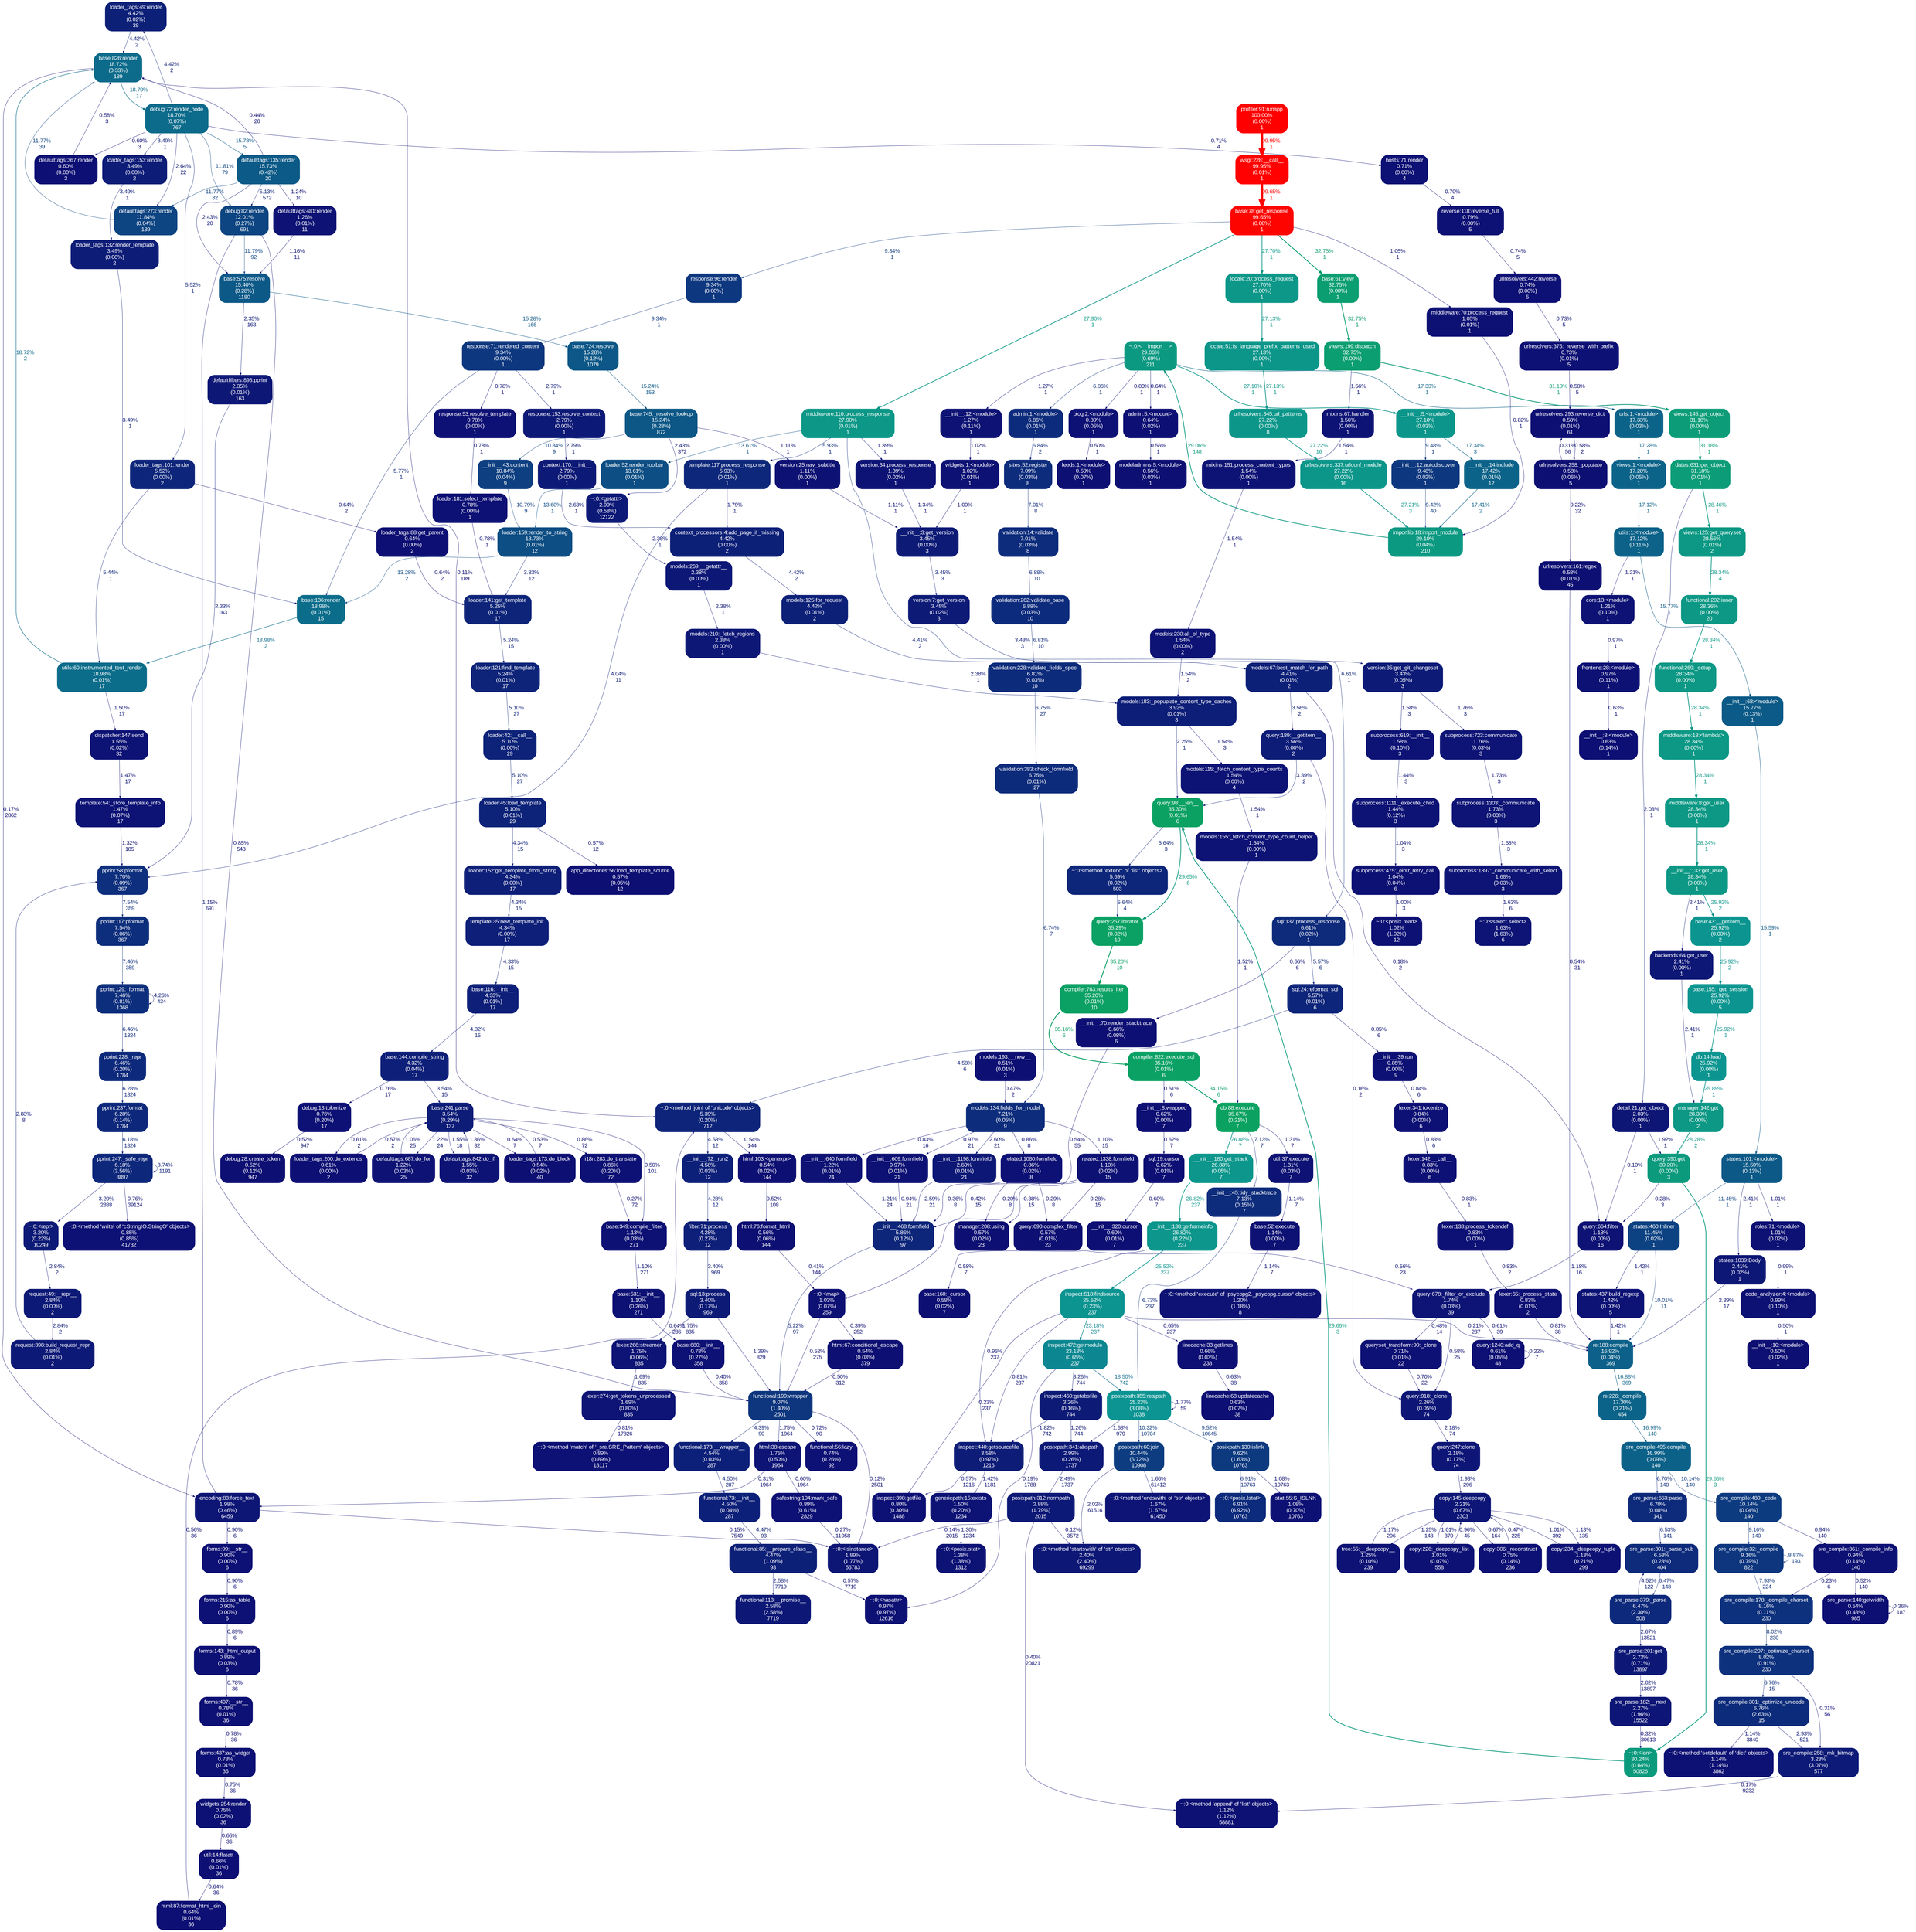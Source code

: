 digraph {
	graph [ranksep=0.25, fontname=Arial, nodesep=0.125];
	node [fontname=Arial, style="filled,rounded", height=0, width=0, shape=box, fontcolor=white];
	edge [fontname=Arial];
	13 [color="#0d2078", fontcolor="#ffffff", fontsize="10.00", label="loader_tags:49:render\n4.42%\n(0.02%)\n38"];
	13 -> 539 [color="#0d2078", label="4.42%\n2", arrowsize="0.35", fontsize="10.00", fontcolor="#0d2078", labeldistance="0.50", penwidth="0.50"];
	14 [color="#0d0f73", fontcolor="#ffffff", fontsize="10.00", label="urlresolvers:258:_populate\n0.58%\n(0.06%)\n5"];
	14 -> 15 [color="#0d0e73", label="0.31%\n56", arrowsize="0.35", fontsize="10.00", fontcolor="#0d0e73", labeldistance="0.50", penwidth="0.50"];
	14 -> 572 [color="#0d0e73", label="0.22%\n32", arrowsize="0.35", fontsize="10.00", fontcolor="#0d0e73", labeldistance="0.50", penwidth="0.50"];
	15 [color="#0d0f73", fontcolor="#ffffff", fontsize="10.00", label="urlresolvers:293:reverse_dict\n0.58%\n(0.01%)\n61"];
	15 -> 14 [color="#0d0f73", label="0.58%\n2", arrowsize="0.35", fontsize="10.00", fontcolor="#0d0f73", labeldistance="0.50", penwidth="0.50"];
	24 [color="#0d1375", fontcolor="#ffffff", fontsize="10.00", label="subprocess:1111:_execute_child\n1.44%\n(0.12%)\n3"];
	24 -> 429 [color="#0d1174", label="1.04%\n3", arrowsize="0.35", fontsize="10.00", fontcolor="#0d1174", labeldistance="0.50", penwidth="0.50"];
	25 [color="#0d1375", fontcolor="#ffffff", fontsize="10.00", label="subprocess:619:__init__\n1.58%\n(0.10%)\n3"];
	25 -> 24 [color="#0d1375", label="1.44%\n3", arrowsize="0.35", fontsize="10.00", fontcolor="#0d1375", labeldistance="0.50", penwidth="0.50"];
	27 [color="#0c5987", fontcolor="#ffffff", fontsize="10.00", label="states:101:<module>\n15.59%\n(0.13%)\n1"];
	27 -> 320 [color="#0d1174", label="1.01%\n1", arrowsize="0.35", fontsize="10.00", fontcolor="#0d1174", labeldistance="0.50", penwidth="0.50"];
	27 -> 1218 [color="#0d1776", label="2.41%\n1", arrowsize="0.35", fontsize="10.00", fontcolor="#0d1776", labeldistance="0.50", penwidth="0.50"];
	27 -> 1246 [color="#0d4282", label="11.45%\n1", arrowsize="0.35", fontsize="10.00", fontcolor="#0d4282", labeldistance="0.50", penwidth="0.50"];
	34 [color="#0c5a87", fontcolor="#ffffff", fontsize="10.00", label="defaulttags:135:render\n15.73%\n(0.42%)\n20"];
	34 -> 1030 [color="#0d4482", label="11.77%\n32", arrowsize="0.35", fontsize="10.00", fontcolor="#0d4482", labeldistance="0.50", penwidth="0.50"];
	34 -> 558 [color="#0d1776", label="2.43%\n20", arrowsize="0.35", fontsize="10.00", fontcolor="#0d1776", labeldistance="0.50", penwidth="0.50"];
	34 -> 628 [color="#0d1274", label="1.24%\n10", arrowsize="0.35", fontsize="10.00", fontcolor="#0d1274", labeldistance="0.50", penwidth="0.50"];
	34 -> 539 [color="#0d0f73", label="0.44%\n20", arrowsize="0.35", fontsize="10.00", fontcolor="#0d0f73", labeldistance="0.50", penwidth="0.50"];
	34 -> 525 [color="#0d2379", label="5.13%\n572", arrowsize="0.35", fontsize="10.00", fontcolor="#0d2379", labeldistance="0.50", penwidth="0.50"];
	36 [color="#0d257a", fontcolor="#ffffff", fontsize="10.00", label="loader_tags:101:render\n5.52%\n(0.00%)\n2"];
	36 -> 1111 [color="#0d247a", label="5.44%\n1", arrowsize="0.35", fontsize="10.00", fontcolor="#0d247a", labeldistance="0.50", penwidth="0.50"];
	36 -> 1562 [color="#0d0f74", label="0.64%\n2", arrowsize="0.35", fontsize="10.00", fontcolor="#0d0f74", labeldistance="0.50", penwidth="0.50"];
	47 [color="#0d1274", fontcolor="#ffffff", fontsize="10.00", label="util:37:execute\n1.31%\n(0.03%)\n7"];
	47 -> 193 [color="#0d1174", label="1.14%\n7", arrowsize="0.35", fontsize="10.00", fontcolor="#0d1174", labeldistance="0.50", penwidth="0.50"];
	48 [color="#0ba261", fontcolor="#ffffff", fontsize="10.00", label="db:88:execute\n35.67%\n(0.21%)\n7"];
	48 -> 47 [color="#0d1274", label="1.31%\n7", arrowsize="0.35", fontsize="10.00", fontcolor="#0d1274", labeldistance="0.50", penwidth="0.50"];
	48 -> 648 [color="#0d2c7c", label="7.13%\n7", arrowsize="0.35", fontsize="10.00", fontcolor="#0d2c7c", labeldistance="0.50", penwidth="0.50"];
	48 -> 346 [color="#0c968c", label="26.88%\n7", arrowsize="0.52", fontsize="10.00", fontcolor="#0c968c", labeldistance="1.08", penwidth="1.08"];
	52 [color="#0c9a7d", fontcolor="#ffffff", fontsize="10.00", label="~:0:<len>\n30.24%\n(0.64%)\n50826"];
	52 -> 382 [color="#0c9a7f", label="29.66%\n3", arrowsize="0.54", fontsize="10.00", fontcolor="#0c9a7f", labeldistance="1.19", penwidth="1.19"];
	57 [color="#0c5786", fontcolor="#ffffff", fontsize="10.00", label="base:745:_resolve_lookup\n15.24%\n(0.28%)\n872"];
	57 -> 1719 [color="#0d1174", label="1.11%\n1", arrowsize="0.35", fontsize="10.00", fontcolor="#0d1174", labeldistance="0.50", penwidth="0.50"];
	57 -> 751 [color="#0d1776", label="2.43%\n372", arrowsize="0.35", fontsize="10.00", fontcolor="#0d1776", labeldistance="0.50", penwidth="0.50"];
	57 -> 880 [color="#0d3f81", label="10.84%\n9", arrowsize="0.35", fontsize="10.00", fontcolor="#0d3f81", labeldistance="0.50", penwidth="0.50"];
	58 [color="#0c5787", fontcolor="#ffffff", fontsize="10.00", label="base:724:resolve\n15.28%\n(0.12%)\n1079"];
	58 -> 57 [color="#0c5786", label="15.24%\n153", arrowsize="0.39", fontsize="10.00", fontcolor="#0c5786", labeldistance="0.61", penwidth="0.61"];
	60 [color="#0d1c77", fontcolor="#ffffff", fontsize="10.00", label="base:241:parse\n3.54%\n(0.29%)\n137"];
	60 -> 139 [color="#0d0f73", label="0.54%\n7", arrowsize="0.35", fontsize="10.00", fontcolor="#0d0f73", labeldistance="0.50", penwidth="0.50"];
	60 -> 140 [color="#0d1274", label="1.22%\n24", arrowsize="0.35", fontsize="10.00", fontcolor="#0d1274", labeldistance="0.50", penwidth="0.50"];
	60 -> 921 [color="#0d1074", label="0.86%\n72", arrowsize="0.35", fontsize="10.00", fontcolor="#0d1074", labeldistance="0.50", penwidth="0.50"];
	60 -> 952 [color="#0d0f73", label="0.50%\n101", arrowsize="0.35", fontsize="10.00", fontcolor="#0d0f73", labeldistance="0.50", penwidth="0.50"];
	60 -> 605 [color="#0d0f74", label="0.61%\n2", arrowsize="0.35", fontsize="10.00", fontcolor="#0d0f74", labeldistance="0.50", penwidth="0.50"];
	60 -> 100 [color="#0d1375", label="1.55%\n18", arrowsize="0.35", fontsize="10.00", fontcolor="#0d1375", labeldistance="0.50", penwidth="0.50"];
	67 [color="#0d0f73", fontcolor="#ffffff", fontsize="10.00", label="app_directories:56:load_template_source\n0.57%\n(0.05%)\n12"];
	68 [color="#0d2379", fontcolor="#ffffff", fontsize="10.00", label="loader:45:load_template\n5.10%\n(0.01%)\n29"];
	68 -> 67 [color="#0d0f73", label="0.57%\n12", arrowsize="0.35", fontsize="10.00", fontcolor="#0d0f73", labeldistance="0.50", penwidth="0.50"];
	68 -> 1534 [color="#0d1f78", label="4.34%\n15", arrowsize="0.35", fontsize="10.00", fontcolor="#0d1f78", labeldistance="0.50", penwidth="0.50"];
	80 [color="#0ba164", fontcolor="#ffffff", fontsize="10.00", label="query:257:iterator\n35.29%\n(0.02%)\n10"];
	80 -> 368 [color="#0ba164", label="35.20%\n10", arrowsize="0.59", fontsize="10.00", fontcolor="#0ba164", labeldistance="1.41", penwidth="1.41"];
	83 [color="#0d2379", fontcolor="#ffffff", fontsize="10.00", label="loader:42:__call__\n5.10%\n(0.00%)\n29"];
	83 -> 68 [color="#0d2379", label="5.10%\n27", arrowsize="0.35", fontsize="10.00", fontcolor="#0d2379", labeldistance="0.50", penwidth="0.50"];
	84 [color="#0d2b7b", fontcolor="#ffffff", fontsize="10.00", label="validation:228:validate_fields_spec\n6.81%\n(0.03%)\n10"];
	84 -> 796 [color="#0d2b7b", label="6.75%\n27", arrowsize="0.35", fontsize="10.00", fontcolor="#0d2b7b", labeldistance="0.50", penwidth="0.50"];
	85 [color="#0d2b7c", fontcolor="#ffffff", fontsize="10.00", label="validation:262:validate_base\n6.88%\n(0.03%)\n10"];
	85 -> 84 [color="#0d2b7b", label="6.81%\n10", arrowsize="0.35", fontsize="10.00", fontcolor="#0d2b7b", labeldistance="0.50", penwidth="0.50"];
	88 [color="#ff0100", fontcolor="#ffffff", fontsize="10.00", label="wsgi:228:__call__\n99.95%\n(0.01%)\n1"];
	88 -> 277 [color="#fe0400", label="99.65%\n1", arrowsize="1.00", fontsize="10.00", fontcolor="#fe0400", labeldistance="3.99", penwidth="3.99"];
	96 [color="#0c9982", fontcolor="#ffffff", fontsize="10.00", label="importlib:18:import_module\n29.10%\n(0.04%)\n210"];
	96 -> 311 [color="#0c9982", label="29.06%\n148", arrowsize="0.54", fontsize="10.00", fontcolor="#0c9982", labeldistance="1.16", penwidth="1.16"];
	97 [color="#0d3d80", fontcolor="#ffffff", fontsize="10.00", label="posixpath:60:join\n10.44%\n(6.72%)\n10908"];
	97 -> 489 [color="#0d1475", label="1.66%\n61412", arrowsize="0.35", fontsize="10.00", fontcolor="#0d1475", labeldistance="0.50", penwidth="0.50"];
	97 -> 1999 [color="#0d1575", label="2.02%\n61516", arrowsize="0.35", fontsize="10.00", fontcolor="#0d1575", labeldistance="0.50", penwidth="0.50"];
	100 [color="#0d1375", fontcolor="#ffffff", fontsize="10.00", label="defaulttags:842:do_if\n1.55%\n(0.03%)\n32"];
	100 -> 60 [color="#0d1274", label="1.36%\n32", arrowsize="0.35", fontsize="10.00", fontcolor="#0d1274", labeldistance="0.50", penwidth="0.50"];
	101 [color="#0d1074", fontcolor="#ffffff", fontsize="10.00", label="base:680:__init__\n0.78%\n(0.27%)\n358"];
	101 -> 252 [color="#0d0e73", label="0.40%\n358", arrowsize="0.35", fontsize="10.00", fontcolor="#0d0e73", labeldistance="0.50", penwidth="0.50"];
	102 [color="#0d1976", fontcolor="#ffffff", fontsize="10.00", label="posixpath:312:normpath\n2.88%\n(1.79%)\n2015"];
	102 -> 493 [color="#0d0d73", label="0.14%\n2015", arrowsize="0.35", fontsize="10.00", fontcolor="#0d0d73", labeldistance="0.50", penwidth="0.50"];
	102 -> 1485 [color="#0d0e73", label="0.40%\n20821", arrowsize="0.35", fontsize="10.00", fontcolor="#0d0e73", labeldistance="0.50", penwidth="0.50"];
	102 -> 1999 [color="#0d0d73", label="0.12%\n3572", arrowsize="0.35", fontsize="10.00", fontcolor="#0d0d73", labeldistance="0.50", penwidth="0.50"];
	104 [color="#0d1375", fontcolor="#ffffff", fontsize="10.00", label="template:54:_store_template_info\n1.47%\n(0.07%)\n17"];
	104 -> 446 [color="#0d1274", label="1.32%\n185", arrowsize="0.35", fontsize="10.00", fontcolor="#0d1274", labeldistance="0.50", penwidth="0.50"];
	109 [color="#0d1375", fontcolor="#ffffff", fontsize="10.00", label="dispatcher:147:send\n1.55%\n(0.02%)\n32"];
	109 -> 104 [color="#0d1375", label="1.47%\n17", arrowsize="0.35", fontsize="10.00", fontcolor="#0d1375", labeldistance="0.50", penwidth="0.50"];
	111 [color="#0d257a", fontcolor="#ffffff", fontsize="10.00", label="sql:24:reformat_sql\n5.57%\n(0.01%)\n6"];
	111 -> 1816 [color="#0d1074", label="0.85%\n6", arrowsize="0.35", fontsize="10.00", fontcolor="#0d1074", labeldistance="0.50", penwidth="0.50"];
	111 -> 355 [color="#0d2079", label="4.58%\n6", arrowsize="0.35", fontsize="10.00", fontcolor="#0d2079", labeldistance="0.50", penwidth="0.50"];
	127 [color="#0d0f73", fontcolor="#ffffff", fontsize="10.00", label="feeds:1:<module>\n0.50%\n(0.07%)\n1"];
	139 [color="#0d0f73", fontcolor="#ffffff", fontsize="10.00", label="loader_tags:173:do_block\n0.54%\n(0.02%)\n40"];
	139 -> 60 [color="#0d0f73", label="0.53%\n7", arrowsize="0.35", fontsize="10.00", fontcolor="#0d0f73", labeldistance="0.50", penwidth="0.50"];
	140 [color="#0d1274", fontcolor="#ffffff", fontsize="10.00", label="defaulttags:687:do_for\n1.22%\n(0.03%)\n25"];
	140 -> 60 [color="#0d1174", label="1.06%\n25", arrowsize="0.35", fontsize="10.00", fontcolor="#0d1174", labeldistance="0.50", penwidth="0.50"];
	148 [color="#0d0f74", fontcolor="#ffffff", fontsize="10.00", label="linecache:68:updatecache\n0.63%\n(0.07%)\n38"];
	149 [color="#0d0f74", fontcolor="#ffffff", fontsize="10.00", label="linecache:33:getlines\n0.66%\n(0.03%)\n238"];
	149 -> 148 [color="#0d0f74", label="0.63%\n38", arrowsize="0.35", fontsize="10.00", fontcolor="#0d0f74", labeldistance="0.50", penwidth="0.50"];
	150 [color="#0d1b77", fontcolor="#ffffff", fontsize="10.00", label="version:35:get_git_changeset\n3.43%\n(0.05%)\n3"];
	150 -> 362 [color="#0d1475", label="1.76%\n3", arrowsize="0.35", fontsize="10.00", fontcolor="#0d1475", labeldistance="0.50", penwidth="0.50"];
	150 -> 25 [color="#0d1375", label="1.58%\n3", arrowsize="0.35", fontsize="10.00", fontcolor="#0d1375", labeldistance="0.50", penwidth="0.50"];
	151 [color="#0d1b77", fontcolor="#ffffff", fontsize="10.00", label="version:7:get_version\n3.45%\n(0.02%)\n3"];
	151 -> 150 [color="#0d1b77", label="3.43%\n3", arrowsize="0.35", fontsize="10.00", fontcolor="#0d1b77", labeldistance="0.50", penwidth="0.50"];
	154 [color="#0d1074", fontcolor="#ffffff", fontsize="10.00", label="functional:56:lazy\n0.74%\n(0.26%)\n92"];
	171 [color="#0c6189", fontcolor="#ffffff", fontsize="10.00", label="sre_compile:495:compile\n16.99%\n(0.09%)\n140"];
	171 -> 1365 [color="#0d2a7b", label="6.70%\n140", arrowsize="0.35", fontsize="10.00", fontcolor="#0d2a7b", labeldistance="0.50", penwidth="0.50"];
	171 -> 975 [color="#0d3b80", label="10.14%\n140", arrowsize="0.35", fontsize="10.00", fontcolor="#0d3b80", labeldistance="0.50", penwidth="0.50"];
	176 [color="#0d1074", fontcolor="#ffffff", fontsize="10.00", label="hosts:71:render\n0.71%\n(0.00%)\n4"];
	176 -> 864 [color="#0d1074", label="0.70%\n4", arrowsize="0.35", fontsize="10.00", fontcolor="#0d1074", labeldistance="0.50", penwidth="0.50"];
	180 [color="#0d1575", fontcolor="#ffffff", fontsize="10.00", label="detail:21:get_object\n2.03%\n(0.00%)\n1"];
	180 -> 850 [color="#0d1575", label="1.92%\n1", arrowsize="0.35", fontsize="10.00", fontcolor="#0d1575", labeldistance="0.50", penwidth="0.50"];
	180 -> 1141 [color="#0d0d73", label="0.10%\n1", arrowsize="0.35", fontsize="10.00", fontcolor="#0d0d73", labeldistance="0.50", penwidth="0.50"];
	182 [color="#0c6389", fontcolor="#ffffff", fontsize="10.00", label="re:226:_compile\n17.30%\n(0.21%)\n454"];
	182 -> 171 [color="#0c6189", label="16.99%\n140", arrowsize="0.41", fontsize="10.00", fontcolor="#0c6189", labeldistance="0.68", penwidth="0.68"];
	186 [color="#0d1174", fontcolor="#ffffff", fontsize="10.00", label="middleware:70:process_request\n1.05%\n(0.01%)\n1"];
	186 -> 96 [color="#0d1074", label="0.82%\n1", arrowsize="0.35", fontsize="10.00", fontcolor="#0d1074", labeldistance="0.50", penwidth="0.50"];
	188 [color="#0d0f74", fontcolor="#ffffff", fontsize="10.00", label="__init__:320:cursor\n0.60%\n(0.01%)\n7"];
	188 -> 192 [color="#0d0f73", label="0.58%\n7", arrowsize="0.35", fontsize="10.00", fontcolor="#0d0f73", labeldistance="0.50", penwidth="0.50"];
	191 [color="#0d1274", fontcolor="#ffffff", fontsize="10.00", label="~:0:<method 'execute' of 'psycopg2._psycopg.cursor' objects>\n1.20%\n(1.18%)\n8"];
	192 [color="#0d0f73", fontcolor="#ffffff", fontsize="10.00", label="base:160:_cursor\n0.58%\n(0.02%)\n7"];
	193 [color="#0d1174", fontcolor="#ffffff", fontsize="10.00", label="base:52:execute\n1.14%\n(0.00%)\n7"];
	193 -> 191 [color="#0d1174", label="1.14%\n7", arrowsize="0.35", fontsize="10.00", fontcolor="#0d1174", labeldistance="0.50", penwidth="0.50"];
	196 [color="#0d0f73", fontcolor="#ffffff", fontsize="10.00", label="query:690:complex_filter\n0.57%\n(0.01%)\n23"];
	196 -> 1300 [color="#0d0f73", label="0.56%\n23", arrowsize="0.35", fontsize="10.00", fontcolor="#0d0f73", labeldistance="0.50", penwidth="0.50"];
	197 [color="#0d1174", fontcolor="#ffffff", fontsize="10.00", label="related:1338:formfield\n1.10%\n(0.02%)\n15"];
	197 -> 196 [color="#0d0e73", label="0.28%\n15", arrowsize="0.35", fontsize="10.00", fontcolor="#0d0e73", labeldistance="0.50", penwidth="0.50"];
	197 -> 297 [color="#0d0e73", label="0.38%\n15", arrowsize="0.35", fontsize="10.00", fontcolor="#0d0e73", labeldistance="0.50", penwidth="0.50"];
	197 -> 222 [color="#0d0e73", label="0.42%\n15", arrowsize="0.35", fontsize="10.00", fontcolor="#0d0e73", labeldistance="0.50", penwidth="0.50"];
	198 [color="#0d1074", fontcolor="#ffffff", fontsize="10.00", label="related:1080:formfield\n0.86%\n(0.02%)\n8"];
	198 -> 196 [color="#0d0e73", label="0.29%\n8", arrowsize="0.35", fontsize="10.00", fontcolor="#0d0e73", labeldistance="0.50", penwidth="0.50"];
	198 -> 297 [color="#0d0e73", label="0.20%\n8", arrowsize="0.35", fontsize="10.00", fontcolor="#0d0e73", labeldistance="0.50", penwidth="0.50"];
	198 -> 222 [color="#0d0e73", label="0.36%\n8", arrowsize="0.35", fontsize="10.00", fontcolor="#0d0e73", labeldistance="0.50", penwidth="0.50"];
	202 [color="#0d1976", fontcolor="#ffffff", fontsize="10.00", label="context:170:__init__\n2.79%\n(0.00%)\n1"];
	202 -> 588 [color="#0d1876", label="2.63%\n1", arrowsize="0.35", fontsize="10.00", fontcolor="#0d1876", labeldistance="0.50", penwidth="0.50"];
	203 [color="#0d277a", fontcolor="#ffffff", fontsize="10.00", label="template:117:process_response\n5.93%\n(0.01%)\n1"];
	203 -> 588 [color="#0d1475", label="1.79%\n1", arrowsize="0.35", fontsize="10.00", fontcolor="#0d1475", labeldistance="0.50", penwidth="0.50"];
	203 -> 446 [color="#0d1e78", label="4.04%\n11", arrowsize="0.35", fontsize="10.00", fontcolor="#0d1e78", labeldistance="0.50", penwidth="0.50"];
	206 [color="#0c9590", fontcolor="#ffffff", fontsize="10.00", label="db:14:load\n25.92%\n(0.00%)\n1"];
	206 -> 1234 [color="#0c9590", label="25.89%\n1", arrowsize="0.51", fontsize="10.00", fontcolor="#0c9590", labeldistance="1.04", penwidth="1.04"];
	207 [color="#0c9590", fontcolor="#ffffff", fontsize="10.00", label="base:155:_get_session\n25.92%\n(0.00%)\n5"];
	207 -> 206 [color="#0c9590", label="25.92%\n1", arrowsize="0.51", fontsize="10.00", fontcolor="#0c9590", labeldistance="1.04", penwidth="1.04"];
	219 [color="#0d1375", fontcolor="#ffffff", fontsize="10.00", label="mixins:67:handler\n1.56%\n(0.00%)\n1"];
	219 -> 1332 [color="#0d1375", label="1.54%\n1", arrowsize="0.35", fontsize="10.00", fontcolor="#0d1375", labeldistance="0.50", penwidth="0.50"];
	221 [color="#0d297b", fontcolor="#ffffff", fontsize="10.00", label="sre_parse:379:_parse\n6.47%\n(2.30%)\n508"];
	221 -> 1225 [color="#0d1876", label="2.67%\n13521", arrowsize="0.35", fontsize="10.00", fontcolor="#0d1876", labeldistance="0.50", penwidth="0.50"];
	221 -> 810 [color="#0d2079", label="4.52%\n122", arrowsize="0.35", fontsize="10.00", fontcolor="#0d2079", labeldistance="0.50", penwidth="0.50"];
	222 [color="#0d267a", fontcolor="#ffffff", fontsize="10.00", label="__init__:468:formfield\n5.86%\n(0.12%)\n97"];
	222 -> 252 [color="#0d2379", label="5.22%\n97", arrowsize="0.35", fontsize="10.00", fontcolor="#0d2379", labeldistance="0.50", penwidth="0.50"];
	223 [color="#0d1174", fontcolor="#ffffff", fontsize="10.00", label="__init__:609:formfield\n0.97%\n(0.01%)\n21"];
	223 -> 222 [color="#0d1174", label="0.94%\n21", arrowsize="0.35", fontsize="10.00", fontcolor="#0d1174", labeldistance="0.50", penwidth="0.50"];
	225 [color="#0d1274", fontcolor="#ffffff", fontsize="10.00", label="__init__:640:formfield\n1.22%\n(0.01%)\n24"];
	225 -> 222 [color="#0d1274", label="1.21%\n24", arrowsize="0.35", fontsize="10.00", fontcolor="#0d1274", labeldistance="0.50", penwidth="0.50"];
	226 [color="#0d1876", fontcolor="#ffffff", fontsize="10.00", label="__init__:1198:formfield\n2.60%\n(0.01%)\n21"];
	226 -> 222 [color="#0d1876", label="2.59%\n21", arrowsize="0.35", fontsize="10.00", fontcolor="#0d1876", labeldistance="0.50", penwidth="0.50"];
	230 [color="#0d0f74", fontcolor="#ffffff", fontsize="10.00", label="query:1240:add_q\n0.61%\n(0.05%)\n48"];
	230 -> 230 [color="#0d0e73", label="0.22%\n7", arrowsize="0.35", fontsize="10.00", fontcolor="#0d0e73", labeldistance="0.50", penwidth="0.50"];
	233 [color="#0d1375", fontcolor="#ffffff", fontsize="10.00", label="models:155:_fetch_content_type_count_helper\n1.54%\n(0.00%)\n1"];
	233 -> 48 [color="#0d1375", label="1.52%\n1", arrowsize="0.35", fontsize="10.00", fontcolor="#0d1375", labeldistance="0.50", penwidth="0.50"];
	234 [color="#0ba164", fontcolor="#ffffff", fontsize="10.00", label="compiler:822:execute_sql\n35.16%\n(0.01%)\n6"];
	234 -> 48 [color="#0ba069", label="34.15%\n6", arrowsize="0.58", fontsize="10.00", fontcolor="#0ba069", labeldistance="1.37", penwidth="1.37"];
	234 -> 1011 [color="#0d0f74", label="0.61%\n6", arrowsize="0.35", fontsize="10.00", fontcolor="#0d0f74", labeldistance="0.50", penwidth="0.50"];
	239 [color="#0d1074", fontcolor="#ffffff", fontsize="10.00", label="widgets:254:render\n0.75%\n(0.02%)\n36"];
	239 -> 1240 [color="#0d0f74", label="0.66%\n36", arrowsize="0.35", fontsize="10.00", fontcolor="#0d0f74", labeldistance="0.50", penwidth="0.50"];
	245 [color="#0d1074", fontcolor="#ffffff", fontsize="10.00", label="forms:407:__str__\n0.78%\n(0.01%)\n36"];
	245 -> 806 [color="#0d1074", label="0.78%\n36", arrowsize="0.35", fontsize="10.00", fontcolor="#0d1074", labeldistance="0.50", penwidth="0.50"];
	246 [color="#0d1074", fontcolor="#ffffff", fontsize="10.00", label="forms:143:_html_output\n0.89%\n(0.03%)\n6"];
	246 -> 245 [color="#0d1074", label="0.78%\n36", arrowsize="0.35", fontsize="10.00", fontcolor="#0d1074", labeldistance="0.50", penwidth="0.50"];
	252 [color="#0d367e", fontcolor="#ffffff", fontsize="10.00", label="functional:190:wrapper\n9.07%\n(1.40%)\n2501"];
	252 -> 1000 [color="#0d1475", label="1.75%\n1964", arrowsize="0.35", fontsize="10.00", fontcolor="#0d1475", labeldistance="0.50", penwidth="0.50"];
	252 -> 1900 [color="#0d2078", label="4.39%\n90", arrowsize="0.35", fontsize="10.00", fontcolor="#0d2078", labeldistance="0.50", penwidth="0.50"];
	252 -> 493 [color="#0d0d73", label="0.12%\n2501", arrowsize="0.35", fontsize="10.00", fontcolor="#0d0d73", labeldistance="0.50", penwidth="0.50"];
	252 -> 154 [color="#0d1074", label="0.72%\n90", arrowsize="0.35", fontsize="10.00", fontcolor="#0d1074", labeldistance="0.50", penwidth="0.50"];
	268 [color="#0d1375", fontcolor="#ffffff", fontsize="10.00", label="genericpath:15:exists\n1.50%\n(0.20%)\n1234"];
	268 -> 1281 [color="#0d1274", label="1.30%\n1234", arrowsize="0.35", fontsize="10.00", fontcolor="#0d1274", labeldistance="0.50", penwidth="0.50"];
	270 [color="#0d1c77", fontcolor="#ffffff", fontsize="10.00", label="inspect:440:getsourcefile\n3.58%\n(0.97%)\n1216"];
	270 -> 268 [color="#0d1375", label="1.42%\n1181", arrowsize="0.35", fontsize="10.00", fontcolor="#0d1375", labeldistance="0.50", penwidth="0.50"];
	270 -> 591 [color="#0d0f73", label="0.57%\n1216", arrowsize="0.35", fontsize="10.00", fontcolor="#0d0f73", labeldistance="0.50", penwidth="0.50"];
	277 [color="#fe0400", fontcolor="#ffffff", fontsize="10.00", label="base:78:get_response\n99.65%\n(0.08%)\n1"];
	277 -> 1296 [color="#0b9e70", label="32.75%\n1", arrowsize="0.57", fontsize="10.00", fontcolor="#0b9e70", labeldistance="1.31", penwidth="1.31"];
	277 -> 186 [color="#0d1174", label="1.05%\n1", arrowsize="0.35", fontsize="10.00", fontcolor="#0d1174", labeldistance="0.50", penwidth="0.50"];
	277 -> 1104 [color="#0d377f", label="9.34%\n1", arrowsize="0.35", fontsize="10.00", fontcolor="#0d377f", labeldistance="0.50", penwidth="0.50"];
	277 -> 353 [color="#0c9787", label="27.90%\n1", arrowsize="0.53", fontsize="10.00", fontcolor="#0c9787", labeldistance="1.12", penwidth="1.12"];
	277 -> 1133 [color="#0c9788", label="27.70%\n1", arrowsize="0.53", fontsize="10.00", fontcolor="#0c9788", labeldistance="1.11", penwidth="1.11"];
	280 [color="#0d2e7c", fontcolor="#ffffff", fontsize="10.00", label="pprint:129:_format\n7.46%\n(0.81%)\n1368"];
	280 -> 885 [color="#0d297b", label="6.46%\n1324", arrowsize="0.35", fontsize="10.00", fontcolor="#0d297b", labeldistance="0.50", penwidth="0.50"];
	280 -> 280 [color="#0d1f78", label="4.26%\n434", arrowsize="0.35", fontsize="10.00", fontcolor="#0d1f78", labeldistance="0.50", penwidth="0.50"];
	281 [color="#0d2e7c", fontcolor="#ffffff", fontsize="10.00", label="pprint:117:pformat\n7.54%\n(0.06%)\n367"];
	281 -> 280 [color="#0d2e7c", label="7.46%\n359", arrowsize="0.35", fontsize="10.00", fontcolor="#0d2e7c", labeldistance="0.50", penwidth="0.50"];
	283 [color="#0c6389", fontcolor="#ffffff", fontsize="10.00", label="views:1:<module>\n17.28%\n(0.05%)\n1"];
	283 -> 1136 [color="#0c6289", label="17.12%\n1", arrowsize="0.41", fontsize="10.00", fontcolor="#0c6289", labeldistance="0.68", penwidth="0.68"];
	292 [color="#0d1976", fontcolor="#ffffff", fontsize="10.00", label="request:49:__repr__\n2.84%\n(0.00%)\n2"];
	292 -> 601 [color="#0d1976", label="2.84%\n2", arrowsize="0.35", fontsize="10.00", fontcolor="#0d1976", labeldistance="0.50", penwidth="0.50"];
	293 [color="#0d1a77", fontcolor="#ffffff", fontsize="10.00", label="~:0:<repr>\n3.20%\n(0.22%)\n10249"];
	293 -> 292 [color="#0d1976", label="2.84%\n2", arrowsize="0.35", fontsize="10.00", fontcolor="#0d1976", labeldistance="0.50", penwidth="0.50"];
	297 [color="#0d0f73", fontcolor="#ffffff", fontsize="10.00", label="manager:208:using\n0.57%\n(0.02%)\n23"];
	299 [color="#0d1174", fontcolor="#ffffff", fontsize="10.00", label="copy:234:_deepcopy_tuple\n1.13%\n(0.21%)\n299"];
	299 -> 300 [color="#0d1174", label="1.01%\n392", arrowsize="0.35", fontsize="10.00", fontcolor="#0d1174", labeldistance="0.50", penwidth="0.50"];
	300 [color="#0d1676", fontcolor="#ffffff", fontsize="10.00", label="copy:145:deepcopy\n2.21%\n(0.67%)\n2303"];
	300 -> 299 [color="#0d1174", label="1.13%\n135", arrowsize="0.35", fontsize="10.00", fontcolor="#0d1174", labeldistance="0.50", penwidth="0.50"];
	300 -> 332 [color="#0d1174", label="1.01%\n370", arrowsize="0.35", fontsize="10.00", fontcolor="#0d1174", labeldistance="0.50", penwidth="0.50"];
	300 -> 334 [color="#0d1074", label="0.67%\n164", arrowsize="0.35", fontsize="10.00", fontcolor="#0d1074", labeldistance="0.50", penwidth="0.50"];
	300 -> 1397 [color="#0d1274", label="1.25%\n148", arrowsize="0.35", fontsize="10.00", fontcolor="#0d1274", labeldistance="0.50", penwidth="0.50"];
	308 [color="#0d1174", fontcolor="#ffffff", fontsize="10.00", label="stat:55:S_ISLNK\n1.08%\n(0.70%)\n10763"];
	309 [color="#0d397f", fontcolor="#ffffff", fontsize="10.00", label="posixpath:130:islink\n9.62%\n(1.63%)\n10763"];
	309 -> 308 [color="#0d1174", label="1.08%\n10763", arrowsize="0.35", fontsize="10.00", fontcolor="#0d1174", labeldistance="0.50", penwidth="0.50"];
	309 -> 1399 [color="#0d2b7c", label="6.91%\n10763", arrowsize="0.35", fontsize="10.00", fontcolor="#0d2b7c", labeldistance="0.50", penwidth="0.50"];
	311 [color="#0c9982", fontcolor="#ffffff", fontsize="10.00", label="~:0:<__import__>\n29.06%\n(0.69%)\n211"];
	311 -> 643 [color="#0d2b7c", label="6.86%\n1", arrowsize="0.35", fontsize="10.00", fontcolor="#0d2b7c", labeldistance="0.50", penwidth="0.50"];
	311 -> 1164 [color="#0c6389", label="17.33%\n1", arrowsize="0.42", fontsize="10.00", fontcolor="#0c6389", labeldistance="0.69", penwidth="0.69"];
	311 -> 646 [color="#0d1074", label="0.80%\n1", arrowsize="0.35", fontsize="10.00", fontcolor="#0d1074", labeldistance="0.50", penwidth="0.50"];
	311 -> 1448 [color="#0d0f74", label="0.64%\n1", arrowsize="0.35", fontsize="10.00", fontcolor="#0d0f74", labeldistance="0.50", penwidth="0.50"];
	311 -> 583 [color="#0c968b", label="27.10%\n1", arrowsize="0.52", fontsize="10.00", fontcolor="#0c968b", labeldistance="1.08", penwidth="1.08"];
	311 -> 1254 [color="#0d1274", label="1.27%\n1", arrowsize="0.35", fontsize="10.00", fontcolor="#0d1274", labeldistance="0.50", penwidth="0.50"];
	315 [color="#0d1776", fontcolor="#ffffff", fontsize="10.00", label="backends:64:get_user\n2.41%\n(0.00%)\n1"];
	315 -> 1234 [color="#0d1776", label="2.41%\n1", arrowsize="0.35", fontsize="10.00", fontcolor="#0d1776", labeldistance="0.50", penwidth="0.50"];
	319 [color="#0d2c7c", fontcolor="#ffffff", fontsize="10.00", label="sites:52:register\n7.09%\n(0.03%)\n8"];
	319 -> 532 [color="#0d2c7c", label="7.01%\n8", arrowsize="0.35", fontsize="10.00", fontcolor="#0d2c7c", labeldistance="0.50", penwidth="0.50"];
	320 [color="#0d1174", fontcolor="#ffffff", fontsize="10.00", label="roles:71:<module>\n1.01%\n(0.02%)\n1"];
	320 -> 1066 [color="#0d1174", label="0.99%\n1", arrowsize="0.35", fontsize="10.00", fontcolor="#0d1174", labeldistance="0.50", penwidth="0.50"];
	330 [color="#0d287b", fontcolor="#ffffff", fontsize="10.00", label="pprint:247:_safe_repr\n6.18%\n(3.56%)\n3897"];
	330 -> 293 [color="#0d1a77", label="3.20%\n2388", arrowsize="0.35", fontsize="10.00", fontcolor="#0d1a77", labeldistance="0.50", penwidth="0.50"];
	330 -> 330 [color="#0d1d78", label="3.74%\n1191", arrowsize="0.35", fontsize="10.00", fontcolor="#0d1d78", labeldistance="0.50", penwidth="0.50"];
	330 -> 1971 [color="#0d1074", label="0.76%\n39124", arrowsize="0.35", fontsize="10.00", fontcolor="#0d1074", labeldistance="0.50", penwidth="0.50"];
	332 [color="#0d1174", fontcolor="#ffffff", fontsize="10.00", label="copy:226:_deepcopy_list\n1.01%\n(0.07%)\n558"];
	332 -> 300 [color="#0d1174", label="0.96%\n45", arrowsize="0.35", fontsize="10.00", fontcolor="#0d1174", labeldistance="0.50", penwidth="0.50"];
	334 [color="#0d1074", fontcolor="#ffffff", fontsize="10.00", label="copy:306:_reconstruct\n0.75%\n(0.14%)\n236"];
	334 -> 300 [color="#0d0f73", label="0.47%\n225", arrowsize="0.35", fontsize="10.00", fontcolor="#0d0f73", labeldistance="0.50", penwidth="0.50"];
	341 [color="#0d1c77", fontcolor="#ffffff", fontsize="10.00", label="loader_tags:132:render_template\n3.49%\n(0.00%)\n2"];
	341 -> 1112 [color="#0d1c77", label="3.49%\n1", arrowsize="0.35", fontsize="10.00", fontcolor="#0d1c77", labeldistance="0.50", penwidth="0.50"];
	342 [color="#0d1c77", fontcolor="#ffffff", fontsize="10.00", label="loader_tags:153:render\n3.49%\n(0.00%)\n2"];
	342 -> 341 [color="#0d1c77", label="3.49%\n1", arrowsize="0.35", fontsize="10.00", fontcolor="#0d1c77", labeldistance="0.50", penwidth="0.50"];
	345 [color="#0c968c", fontcolor="#ffffff", fontsize="10.00", label="__init__:138:getframeinfo\n26.82%\n(0.22%)\n237"];
	345 -> 270 [color="#0d1174", label="0.96%\n237", arrowsize="0.35", fontsize="10.00", fontcolor="#0d1174", labeldistance="0.50", penwidth="0.50"];
	345 -> 592 [color="#0c9491", label="25.52%\n237", arrowsize="0.51", fontsize="10.00", fontcolor="#0c9491", labeldistance="1.02", penwidth="1.02"];
	346 [color="#0c968c", fontcolor="#ffffff", fontsize="10.00", label="__init__:180:get_stack\n26.88%\n(0.05%)\n7"];
	346 -> 345 [color="#0c968c", label="26.82%\n237", arrowsize="0.52", fontsize="10.00", fontcolor="#0c968c", labeldistance="1.07", penwidth="1.07"];
	353 [color="#0c9787", fontcolor="#ffffff", fontsize="10.00", label="middleware:110:process_response\n27.90%\n(0.01%)\n1"];
	353 -> 824 [color="#0d2a7b", label="6.61%\n1", arrowsize="0.35", fontsize="10.00", fontcolor="#0d2a7b", labeldistance="0.50", penwidth="0.50"];
	353 -> 203 [color="#0d277a", label="5.93%\n1", arrowsize="0.35", fontsize="10.00", fontcolor="#0d277a", labeldistance="0.50", penwidth="0.50"];
	353 -> 881 [color="#0d4e84", label="13.61%\n1", arrowsize="0.37", fontsize="10.00", fontcolor="#0d4e84", labeldistance="0.54", penwidth="0.54"];
	353 -> 502 [color="#0d1375", label="1.39%\n1", arrowsize="0.35", fontsize="10.00", fontcolor="#0d1375", labeldistance="0.50", penwidth="0.50"];
	354 [color="#0d0f73", fontcolor="#ffffff", fontsize="10.00", label="html:103:<genexpr>\n0.54%\n(0.02%)\n144"];
	354 -> 709 [color="#0d0f73", label="0.52%\n108", arrowsize="0.35", fontsize="10.00", fontcolor="#0d0f73", labeldistance="0.50", penwidth="0.50"];
	355 [color="#0d247a", fontcolor="#ffffff", fontsize="10.00", label="~:0:<method 'join' of 'unicode' objects>\n5.39%\n(0.20%)\n712"];
	355 -> 354 [color="#0d0f73", label="0.54%\n144", arrowsize="0.35", fontsize="10.00", fontcolor="#0d0f73", labeldistance="0.50", penwidth="0.50"];
	355 -> 911 [color="#0d2079", label="4.58%\n12", arrowsize="0.35", fontsize="10.00", fontcolor="#0d2079", labeldistance="0.50", penwidth="0.50"];
	362 [color="#0d1475", fontcolor="#ffffff", fontsize="10.00", label="subprocess:723:communicate\n1.76%\n(0.03%)\n3"];
	362 -> 1167 [color="#0d1475", label="1.73%\n3", arrowsize="0.35", fontsize="10.00", fontcolor="#0d1475", labeldistance="0.50", penwidth="0.50"];
	366 [color="#0c9c78", fontcolor="#ffffff", fontsize="10.00", label="dates:631:get_object\n31.18%\n(0.01%)\n1"];
	366 -> 180 [color="#0d1575", label="2.03%\n1", arrowsize="0.35", fontsize="10.00", fontcolor="#0d1575", labeldistance="0.50", penwidth="0.50"];
	366 -> 1466 [color="#0c9885", label="28.46%\n1", arrowsize="0.53", fontsize="10.00", fontcolor="#0c9885", labeldistance="1.14", penwidth="1.14"];
	368 [color="#0ba164", fontcolor="#ffffff", fontsize="10.00", label="compiler:763:results_iter\n35.20%\n(0.01%)\n10"];
	368 -> 234 [color="#0ba164", label="35.16%\n6", arrowsize="0.59", fontsize="10.00", fontcolor="#0ba164", labeldistance="1.41", penwidth="1.41"];
	381 [color="#0d267a", fontcolor="#ffffff", fontsize="10.00", label="~:0:<method 'extend' of 'list' objects>\n5.69%\n(0.02%)\n503"];
	381 -> 80 [color="#0d257a", label="5.64%\n4", arrowsize="0.35", fontsize="10.00", fontcolor="#0d257a", labeldistance="0.50", penwidth="0.50"];
	382 [color="#0ba163", fontcolor="#ffffff", fontsize="10.00", label="query:98:__len__\n35.30%\n(0.01%)\n6"];
	382 -> 80 [color="#0c9a7f", label="29.65%\n6", arrowsize="0.54", fontsize="10.00", fontcolor="#0c9a7f", labeldistance="1.19", penwidth="1.19"];
	382 -> 381 [color="#0d257a", label="5.64%\n3", arrowsize="0.35", fontsize="10.00", fontcolor="#0d257a", labeldistance="0.50", penwidth="0.50"];
	385 [color="#0d1f78", fontcolor="#ffffff", fontsize="10.00", label="base:144:compile_string\n4.32%\n(0.04%)\n17"];
	385 -> 401 [color="#0d1074", label="0.76%\n17", arrowsize="0.35", fontsize="10.00", fontcolor="#0d1074", labeldistance="0.50", penwidth="0.50"];
	385 -> 60 [color="#0d1c77", label="3.54%\n15", arrowsize="0.35", fontsize="10.00", fontcolor="#0d1c77", labeldistance="0.50", penwidth="0.50"];
	388 [color="#0d1e78", fontcolor="#ffffff", fontsize="10.00", label="models:183:_popuplate_content_type_caches\n3.92%\n(0.01%)\n3"];
	388 -> 1327 [color="#0d1375", label="1.54%\n3", arrowsize="0.35", fontsize="10.00", fontcolor="#0d1375", labeldistance="0.50", penwidth="0.50"];
	388 -> 382 [color="#0d1676", label="2.25%\n1", arrowsize="0.35", fontsize="10.00", fontcolor="#0d1676", labeldistance="0.50", penwidth="0.50"];
	389 [color="#0d1776", fontcolor="#ffffff", fontsize="10.00", label="models:210:_fetch_regions\n2.38%\n(0.00%)\n1"];
	389 -> 388 [color="#0d1776", label="2.38%\n1", arrowsize="0.35", fontsize="10.00", fontcolor="#0d1776", labeldistance="0.50", penwidth="0.50"];
	390 [color="#0d1375", fontcolor="#ffffff", fontsize="10.00", label="models:230:all_of_type\n1.54%\n(0.00%)\n2"];
	390 -> 388 [color="#0d1375", label="1.54%\n2", arrowsize="0.35", fontsize="10.00", fontcolor="#0d1375", labeldistance="0.50", penwidth="0.50"];
	399 [color="#0d1174", fontcolor="#ffffff", fontsize="10.00", label="base:531:__init__\n1.10%\n(0.26%)\n271"];
	399 -> 101 [color="#0d0f74", label="0.64%\n286", arrowsize="0.35", fontsize="10.00", fontcolor="#0d0f74", labeldistance="0.50", penwidth="0.50"];
	401 [color="#0d1074", fontcolor="#ffffff", fontsize="10.00", label="debug:13:tokenize\n0.76%\n(0.20%)\n17"];
	401 -> 1821 [color="#0d0f73", label="0.52%\n947", arrowsize="0.35", fontsize="10.00", fontcolor="#0d0f73", labeldistance="0.50", penwidth="0.50"];
	406 [color="#0d0f74", fontcolor="#ffffff", fontsize="10.00", label="__init__:8:<module>\n0.63%\n(0.14%)\n1"];
	410 [color="#0d2479", fontcolor="#ffffff", fontsize="10.00", label="loader:121:find_template\n5.24%\n(0.01%)\n17"];
	410 -> 83 [color="#0d2379", label="5.10%\n27", arrowsize="0.35", fontsize="10.00", fontcolor="#0d2379", labeldistance="0.50", penwidth="0.50"];
	428 [color="#0d1174", fontcolor="#ffffff", fontsize="10.00", label="~:0:<posix.read>\n1.02%\n(1.02%)\n12"];
	429 [color="#0d1174", fontcolor="#ffffff", fontsize="10.00", label="subprocess:475:_eintr_retry_call\n1.04%\n(0.04%)\n6"];
	429 -> 428 [color="#0d1174", label="1.00%\n3", arrowsize="0.35", fontsize="10.00", fontcolor="#0d1174", labeldistance="0.50", penwidth="0.50"];
	430 [color="#0d1475", fontcolor="#ffffff", fontsize="10.00", label="subprocess:1397:_communicate_with_select\n1.68%\n(0.03%)\n3"];
	430 -> 649 [color="#0d1475", label="1.63%\n6", arrowsize="0.35", fontsize="10.00", fontcolor="#0d1475", labeldistance="0.50", penwidth="0.50"];
	438 [color="#0d1977", fontcolor="#ffffff", fontsize="10.00", label="posixpath:341:abspath\n2.99%\n(0.26%)\n1737"];
	438 -> 102 [color="#0d1776", label="2.49%\n1737", arrowsize="0.35", fontsize="10.00", fontcolor="#0d1776", labeldistance="0.50", penwidth="0.50"];
	439 [color="#0d1b77", fontcolor="#ffffff", fontsize="10.00", label="inspect:460:getabsfile\n3.26%\n(0.16%)\n744"];
	439 -> 270 [color="#0d1475", label="1.82%\n742", arrowsize="0.35", fontsize="10.00", fontcolor="#0d1475", labeldistance="0.50", penwidth="0.50"];
	439 -> 438 [color="#0d1274", label="1.26%\n744", arrowsize="0.35", fontsize="10.00", fontcolor="#0d1274", labeldistance="0.50", penwidth="0.50"];
	440 [color="#0c9492", fontcolor="#ffffff", fontsize="10.00", label="posixpath:355:realpath\n25.23%\n(3.08%)\n1038"];
	440 -> 97 [color="#0d3c80", label="10.32%\n10704", arrowsize="0.35", fontsize="10.00", fontcolor="#0d3c80", labeldistance="0.50", penwidth="0.50"];
	440 -> 309 [color="#0d387f", label="9.52%\n10645", arrowsize="0.35", fontsize="10.00", fontcolor="#0d387f", labeldistance="0.50", penwidth="0.50"];
	440 -> 438 [color="#0d1475", label="1.68%\n979", arrowsize="0.35", fontsize="10.00", fontcolor="#0d1475", labeldistance="0.50", penwidth="0.50"];
	440 -> 440 [color="#0d1475", label="1.77%\n59", arrowsize="0.35", fontsize="10.00", fontcolor="#0d1475", labeldistance="0.50", penwidth="0.50"];
	443 [color="#0d1c77", fontcolor="#ffffff", fontsize="10.00", label="query:189:__getitem__\n3.56%\n(0.00%)\n2"];
	443 -> 616 [color="#0d0d73", label="0.16%\n2", arrowsize="0.35", fontsize="10.00", fontcolor="#0d0d73", labeldistance="0.50", penwidth="0.50"];
	443 -> 382 [color="#0d1b77", label="3.39%\n2", arrowsize="0.35", fontsize="10.00", fontcolor="#0d1b77", labeldistance="0.50", penwidth="0.50"];
	446 [color="#0d2f7d", fontcolor="#ffffff", fontsize="10.00", label="pprint:58:pformat\n7.70%\n(0.09%)\n367"];
	446 -> 281 [color="#0d2e7c", label="7.54%\n359", arrowsize="0.35", fontsize="10.00", fontcolor="#0d2e7c", labeldistance="0.50", penwidth="0.50"];
	450 [color="#0d2d7c", fontcolor="#ffffff", fontsize="10.00", label="models:134:fields_for_model\n7.21%\n(0.05%)\n9"];
	450 -> 225 [color="#0d1074", label="0.83%\n16", arrowsize="0.35", fontsize="10.00", fontcolor="#0d1074", labeldistance="0.50", penwidth="0.50"];
	450 -> 226 [color="#0d1876", label="2.60%\n21", arrowsize="0.35", fontsize="10.00", fontcolor="#0d1876", labeldistance="0.50", penwidth="0.50"];
	450 -> 197 [color="#0d1174", label="1.10%\n15", arrowsize="0.35", fontsize="10.00", fontcolor="#0d1174", labeldistance="0.50", penwidth="0.50"];
	450 -> 198 [color="#0d1074", label="0.86%\n8", arrowsize="0.35", fontsize="10.00", fontcolor="#0d1074", labeldistance="0.50", penwidth="0.50"];
	450 -> 223 [color="#0d1174", label="0.97%\n21", arrowsize="0.35", fontsize="10.00", fontcolor="#0d1174", labeldistance="0.50", penwidth="0.50"];
	467 [color="#0d0f73", fontcolor="#ffffff", fontsize="10.00", label="modeladmins:5:<module>\n0.56%\n(0.03%)\n1"];
	469 [color="#0d1074", fontcolor="#ffffff", fontsize="10.00", label="urlresolvers:375:_reverse_with_prefix\n0.73%\n(0.01%)\n5"];
	469 -> 15 [color="#0d0f73", label="0.58%\n5", arrowsize="0.35", fontsize="10.00", fontcolor="#0d0f73", labeldistance="0.50", penwidth="0.50"];
	489 [color="#0d1475", fontcolor="#ffffff", fontsize="10.00", label="~:0:<method 'endswith' of 'str' objects>\n1.67%\n(1.67%)\n61450"];
	493 [color="#0d1575", fontcolor="#ffffff", fontsize="10.00", label="~:0:<isinstance>\n1.89%\n(1.77%)\n56783"];
	502 [color="#0d1375", fontcolor="#ffffff", fontsize="10.00", label="version:34:process_response\n1.39%\n(0.02%)\n1"];
	502 -> 716 [color="#0d1274", label="1.34%\n1", arrowsize="0.35", fontsize="10.00", fontcolor="#0d1274", labeldistance="0.50", penwidth="0.50"];
	507 [color="#0d1074", fontcolor="#ffffff", fontsize="10.00", label="response:53:resolve_template\n0.78%\n(0.00%)\n1"];
	507 -> 1563 [color="#0d1074", label="0.78%\n1", arrowsize="0.35", fontsize="10.00", fontcolor="#0d1074", labeldistance="0.50", penwidth="0.50"];
	508 [color="#0d1074", fontcolor="#ffffff", fontsize="10.00", label="urlresolvers:442:reverse\n0.74%\n(0.00%)\n5"];
	508 -> 469 [color="#0d1074", label="0.73%\n5", arrowsize="0.35", fontsize="10.00", fontcolor="#0d1074", labeldistance="0.50", penwidth="0.50"];
	515 [color="#0d1976", fontcolor="#ffffff", fontsize="10.00", label="response:153:resolve_context\n2.79%\n(0.00%)\n1"];
	515 -> 202 [color="#0d1976", label="2.79%\n1", arrowsize="0.35", fontsize="10.00", fontcolor="#0d1976", labeldistance="0.50", penwidth="0.50"];
	518 [color="#0d1074", fontcolor="#ffffff", fontsize="10.00", label="lexer:65:_process_state\n0.83%\n(0.01%)\n2"];
	518 -> 981 [color="#0d1074", label="0.81%\n38", arrowsize="0.35", fontsize="10.00", fontcolor="#0d1074", labeldistance="0.50", penwidth="0.50"];
	523 [color="#0d0f73", fontcolor="#ffffff", fontsize="10.00", label="html:67:conditional_escape\n0.54%\n(0.03%)\n379"];
	523 -> 252 [color="#0d0f73", label="0.50%\n312", arrowsize="0.35", fontsize="10.00", fontcolor="#0d0f73", labeldistance="0.50", penwidth="0.50"];
	525 [color="#0d4582", fontcolor="#ffffff", fontsize="10.00", label="debug:82:render\n12.01%\n(0.27%)\n691"];
	525 -> 558 [color="#0d4482", label="11.79%\n92", arrowsize="0.35", fontsize="10.00", fontcolor="#0d4482", labeldistance="0.50", penwidth="0.50"];
	525 -> 562 [color="#0d1274", label="1.15%\n691", arrowsize="0.35", fontsize="10.00", fontcolor="#0d1274", labeldistance="0.50", penwidth="0.50"];
	525 -> 252 [color="#0d1074", label="0.85%\n548", arrowsize="0.35", fontsize="10.00", fontcolor="#0d1074", labeldistance="0.50", penwidth="0.50"];
	532 [color="#0d2c7c", fontcolor="#ffffff", fontsize="10.00", label="validation:14:validate\n7.01%\n(0.03%)\n8"];
	532 -> 85 [color="#0d2b7c", label="6.88%\n10", arrowsize="0.35", fontsize="10.00", fontcolor="#0d2b7c", labeldistance="0.50", penwidth="0.50"];
	536 [color="#0d4e84", fontcolor="#ffffff", fontsize="10.00", label="loader:159:render_to_string\n13.73%\n(0.01%)\n12"];
	536 -> 1112 [color="#0d4c84", label="13.28%\n2", arrowsize="0.36", fontsize="10.00", fontcolor="#0d4c84", labeldistance="0.53", penwidth="0.53"];
	536 -> 1561 [color="#0d1d78", label="3.83%\n12", arrowsize="0.35", fontsize="10.00", fontcolor="#0d1d78", labeldistance="0.50", penwidth="0.50"];
	539 [color="#0c6b8b", fontcolor="#ffffff", fontsize="10.00", label="base:826:render\n18.72%\n(0.33%)\n189"];
	539 -> 355 [color="#0d0d73", label="0.11%\n189", arrowsize="0.35", fontsize="10.00", fontcolor="#0d0d73", labeldistance="0.50", penwidth="0.50"];
	539 -> 740 [color="#0c6b8b", label="18.70%\n17", arrowsize="0.43", fontsize="10.00", fontcolor="#0c6b8b", labeldistance="0.75", penwidth="0.75"];
	539 -> 562 [color="#0d0d73", label="0.17%\n2862", arrowsize="0.35", fontsize="10.00", fontcolor="#0d0d73", labeldistance="0.50", penwidth="0.50"];
	542 [color="#0c968a", fontcolor="#ffffff", fontsize="10.00", label="locale:51:is_language_prefix_patterns_used\n27.13%\n(0.00%)\n1"];
	542 -> 728 [color="#0c968a", label="27.13%\n1", arrowsize="0.52", fontsize="10.00", fontcolor="#0c968a", labeldistance="1.09", penwidth="1.09"];
	544 [color="#0d1074", fontcolor="#ffffff", fontsize="10.00", label="safestring:104:mark_safe\n0.89%\n(0.61%)\n2829"];
	544 -> 493 [color="#0d0e73", label="0.27%\n11058", arrowsize="0.35", fontsize="10.00", fontcolor="#0d0e73", labeldistance="0.50", penwidth="0.50"];
	558 [color="#0c5887", fontcolor="#ffffff", fontsize="10.00", label="base:575:resolve\n15.40%\n(0.28%)\n1180"];
	558 -> 744 [color="#0d1776", label="2.35%\n163", arrowsize="0.35", fontsize="10.00", fontcolor="#0d1776", labeldistance="0.50", penwidth="0.50"];
	558 -> 58 [color="#0c5787", label="15.28%\n166", arrowsize="0.39", fontsize="10.00", fontcolor="#0c5787", labeldistance="0.61", penwidth="0.61"];
	562 [color="#0d1575", fontcolor="#ffffff", fontsize="10.00", label="encoding:83:force_text\n1.98%\n(0.46%)\n6459"];
	562 -> 1266 [color="#0d1074", label="0.90%\n6", arrowsize="0.35", fontsize="10.00", fontcolor="#0d1074", labeldistance="0.50", penwidth="0.50"];
	562 -> 493 [color="#0d0d73", label="0.15%\n7549", arrowsize="0.35", fontsize="10.00", fontcolor="#0d0d73", labeldistance="0.50", penwidth="0.50"];
	566 [color="#0c6389", fontcolor="#ffffff", fontsize="10.00", label="__init__:14:include\n17.42%\n(0.01%)\n12"];
	566 -> 96 [color="#0c6389", label="17.41%\n2", arrowsize="0.42", fontsize="10.00", fontcolor="#0c6389", labeldistance="0.70", penwidth="0.70"];
	572 [color="#0d0f73", fontcolor="#ffffff", fontsize="10.00", label="urlresolvers:161:regex\n0.58%\n(0.01%)\n45"];
	572 -> 981 [color="#0d0f73", label="0.54%\n31", arrowsize="0.35", fontsize="10.00", fontcolor="#0d0f73", labeldistance="0.50", penwidth="0.50"];
	583 [color="#0c968b", fontcolor="#ffffff", fontsize="10.00", label="__init__:5:<module>\n27.10%\n(0.03%)\n1"];
	583 -> 566 [color="#0c6389", label="17.34%\n3", arrowsize="0.42", fontsize="10.00", fontcolor="#0c6389", labeldistance="0.69", penwidth="0.69"];
	583 -> 652 [color="#0d387f", label="9.48%\n1", arrowsize="0.35", fontsize="10.00", fontcolor="#0d387f", labeldistance="0.50", penwidth="0.50"];
	587 [color="#0d2078", fontcolor="#ffffff", fontsize="10.00", label="models:125:for_request\n4.42%\n(0.01%)\n2"];
	587 -> 831 [color="#0d2078", label="4.41%\n2", arrowsize="0.35", fontsize="10.00", fontcolor="#0d2078", labeldistance="0.50", penwidth="0.50"];
	588 [color="#0d2078", fontcolor="#ffffff", fontsize="10.00", label="context_processors:4:add_page_if_missing\n4.42%\n(0.00%)\n2"];
	588 -> 587 [color="#0d2078", label="4.42%\n2", arrowsize="0.35", fontsize="10.00", fontcolor="#0d2078", labeldistance="0.50", penwidth="0.50"];
	591 [color="#0d1074", fontcolor="#ffffff", fontsize="10.00", label="inspect:398:getfile\n0.80%\n(0.30%)\n1488"];
	592 [color="#0c9491", fontcolor="#ffffff", fontsize="10.00", label="inspect:518:findsource\n25.52%\n(0.23%)\n237"];
	592 -> 149 [color="#0d0f74", label="0.65%\n237", arrowsize="0.35", fontsize="10.00", fontcolor="#0d0f74", labeldistance="0.50", penwidth="0.50"];
	592 -> 591 [color="#0d0e73", label="0.23%\n237", arrowsize="0.35", fontsize="10.00", fontcolor="#0d0e73", labeldistance="0.50", penwidth="0.50"];
	592 -> 270 [color="#0d1074", label="0.81%\n237", arrowsize="0.35", fontsize="10.00", fontcolor="#0d1074", labeldistance="0.50", penwidth="0.50"];
	592 -> 920 [color="#0c8791", label="23.18%\n237", arrowsize="0.48", fontsize="10.00", fontcolor="#0c8791", labeldistance="0.93", penwidth="0.93"];
	592 -> 981 [color="#0d0e73", label="0.21%\n237", arrowsize="0.35", fontsize="10.00", fontcolor="#0d0e73", labeldistance="0.50", penwidth="0.50"];
	601 [color="#0d1976", fontcolor="#ffffff", fontsize="10.00", label="request:398:build_request_repr\n2.84%\n(0.01%)\n2"];
	601 -> 446 [color="#0d1976", label="2.83%\n8", arrowsize="0.35", fontsize="10.00", fontcolor="#0d1976", labeldistance="0.50", penwidth="0.50"];
	605 [color="#0d0f74", fontcolor="#ffffff", fontsize="10.00", label="loader_tags:200:do_extends\n0.61%\n(0.00%)\n2"];
	605 -> 60 [color="#0d0f73", label="0.57%\n2", arrowsize="0.35", fontsize="10.00", fontcolor="#0d0f73", labeldistance="0.50", penwidth="0.50"];
	616 [color="#0d1676", fontcolor="#ffffff", fontsize="10.00", label="query:918:_clone\n2.26%\n(0.05%)\n74"];
	616 -> 889 [color="#0d1676", label="2.18%\n74", arrowsize="0.35", fontsize="10.00", fontcolor="#0d1676", labeldistance="0.50", penwidth="0.50"];
	628 [color="#0d1274", fontcolor="#ffffff", fontsize="10.00", label="defaulttags:481:render\n1.26%\n(0.01%)\n11"];
	628 -> 558 [color="#0d1274", label="1.16%\n11", arrowsize="0.35", fontsize="10.00", fontcolor="#0d1274", labeldistance="0.50", penwidth="0.50"];
	642 [color="#0d1174", fontcolor="#ffffff", fontsize="10.00", label="frontend:28:<module>\n0.97%\n(0.11%)\n1"];
	642 -> 406 [color="#0d0f74", label="0.63%\n1", arrowsize="0.35", fontsize="10.00", fontcolor="#0d0f74", labeldistance="0.50", penwidth="0.50"];
	643 [color="#0d2b7c", fontcolor="#ffffff", fontsize="10.00", label="admin:1:<module>\n6.86%\n(0.01%)\n1"];
	643 -> 319 [color="#0d2b7c", label="6.84%\n2", arrowsize="0.35", fontsize="10.00", fontcolor="#0d2b7c", labeldistance="0.50", penwidth="0.50"];
	646 [color="#0d1074", fontcolor="#ffffff", fontsize="10.00", label="blog:2:<module>\n0.80%\n(0.05%)\n1"];
	646 -> 127 [color="#0d0f73", label="0.50%\n1", arrowsize="0.35", fontsize="10.00", fontcolor="#0d0f73", labeldistance="0.50", penwidth="0.50"];
	648 [color="#0d2c7c", fontcolor="#ffffff", fontsize="10.00", label="__init__:45:tidy_stacktrace\n7.13%\n(0.15%)\n7"];
	648 -> 440 [color="#0d2a7b", label="6.73%\n237", arrowsize="0.35", fontsize="10.00", fontcolor="#0d2a7b", labeldistance="0.50", penwidth="0.50"];
	649 [color="#0d1475", fontcolor="#ffffff", fontsize="10.00", label="~:0:<select.select>\n1.63%\n(1.63%)\n6"];
	652 [color="#0d387f", fontcolor="#ffffff", fontsize="10.00", label="__init__:12:autodiscover\n9.48%\n(0.02%)\n1"];
	652 -> 96 [color="#0d387f", label="9.42%\n40", arrowsize="0.35", fontsize="10.00", fontcolor="#0d387f", labeldistance="0.50", penwidth="0.50"];
	655 [color="#ff0000", fontcolor="#ffffff", fontsize="10.00", label="profiler:91:runapp\n100.00%\n(0.00%)\n1"];
	655 -> 88 [color="#ff0100", label="99.95%\n1", arrowsize="1.00", fontsize="10.00", fontcolor="#ff0100", labeldistance="4.00", penwidth="4.00"];
	683 [color="#0d1174", fontcolor="#ffffff", fontsize="10.00", label="~:0:<method 'setdefault' of 'dict' objects>\n1.14%\n(1.14%)\n3862"];
	686 [color="#0d2b7b", fontcolor="#ffffff", fontsize="10.00", label="sre_compile:301:_optimize_unicode\n6.76%\n(2.63%)\n15"];
	686 -> 1492 [color="#0d1976", label="2.93%\n521", arrowsize="0.35", fontsize="10.00", fontcolor="#0d1976", labeldistance="0.50", penwidth="0.50"];
	686 -> 683 [color="#0d1174", label="1.14%\n3840", arrowsize="0.35", fontsize="10.00", fontcolor="#0d1174", labeldistance="0.50", penwidth="0.50"];
	697 [color="#0d317d", fontcolor="#ffffff", fontsize="10.00", label="sre_compile:207:_optimize_charset\n8.02%\n(0.91%)\n230"];
	697 -> 686 [color="#0d2b7b", label="6.76%\n15", arrowsize="0.35", fontsize="10.00", fontcolor="#0d2b7b", labeldistance="0.50", penwidth="0.50"];
	697 -> 1492 [color="#0d0e73", label="0.31%\n56", arrowsize="0.35", fontsize="10.00", fontcolor="#0d0e73", labeldistance="0.50", penwidth="0.50"];
	698 [color="#0d317d", fontcolor="#ffffff", fontsize="10.00", label="sre_compile:178:_compile_charset\n8.16%\n(0.11%)\n230"];
	698 -> 697 [color="#0d317d", label="8.02%\n230", arrowsize="0.35", fontsize="10.00", fontcolor="#0d317d", labeldistance="0.50", penwidth="0.50"];
	705 [color="#0d1174", fontcolor="#ffffff", fontsize="10.00", label="~:0:<map>\n1.03%\n(0.07%)\n259"];
	705 -> 523 [color="#0d0e73", label="0.39%\n252", arrowsize="0.35", fontsize="10.00", fontcolor="#0d0e73", labeldistance="0.50", penwidth="0.50"];
	705 -> 252 [color="#0d0f73", label="0.52%\n275", arrowsize="0.35", fontsize="10.00", fontcolor="#0d0f73", labeldistance="0.50", penwidth="0.50"];
	706 [color="#0d0f74", fontcolor="#ffffff", fontsize="10.00", label="__init__:70:render_stacktrace\n0.66%\n(0.08%)\n6"];
	706 -> 705 [color="#0d0f73", label="0.54%\n55", arrowsize="0.35", fontsize="10.00", fontcolor="#0d0f73", labeldistance="0.50", penwidth="0.50"];
	709 [color="#0d0f73", fontcolor="#ffffff", fontsize="10.00", label="html:76:format_html\n0.56%\n(0.06%)\n144"];
	709 -> 705 [color="#0d0e73", label="0.41%\n144", arrowsize="0.35", fontsize="10.00", fontcolor="#0d0e73", labeldistance="0.50", penwidth="0.50"];
	716 [color="#0d1b77", fontcolor="#ffffff", fontsize="10.00", label="__init__:3:get_version\n3.45%\n(0.00%)\n3"];
	716 -> 151 [color="#0d1b77", label="3.45%\n3", arrowsize="0.35", fontsize="10.00", fontcolor="#0d1b77", labeldistance="0.50", penwidth="0.50"];
	728 [color="#0c968a", fontcolor="#ffffff", fontsize="10.00", label="urlresolvers:345:url_patterns\n27.22%\n(0.00%)\n8"];
	728 -> 1063 [color="#0c968a", label="27.22%\n16", arrowsize="0.52", fontsize="10.00", fontcolor="#0c968a", labeldistance="1.09", penwidth="1.09"];
	740 [color="#0c6b8b", fontcolor="#ffffff", fontsize="10.00", label="debug:72:render_node\n18.70%\n(0.07%)\n767"];
	740 -> 176 [color="#0d1074", label="0.71%\n4", arrowsize="0.35", fontsize="10.00", fontcolor="#0d1074", labeldistance="0.50", penwidth="0.50"];
	740 -> 34 [color="#0c5a87", label="15.73%\n5", arrowsize="0.40", fontsize="10.00", fontcolor="#0c5a87", labeldistance="0.63", penwidth="0.63"];
	740 -> 36 [color="#0d257a", label="5.52%\n1", arrowsize="0.35", fontsize="10.00", fontcolor="#0d257a", labeldistance="0.50", penwidth="0.50"];
	740 -> 1030 [color="#0d1876", label="2.64%\n22", arrowsize="0.35", fontsize="10.00", fontcolor="#0d1876", labeldistance="0.50", penwidth="0.50"];
	740 -> 1160 [color="#0d0f74", label="0.60%\n3", arrowsize="0.35", fontsize="10.00", fontcolor="#0d0f74", labeldistance="0.50", penwidth="0.50"];
	740 -> 525 [color="#0d4482", label="11.81%\n79", arrowsize="0.35", fontsize="10.00", fontcolor="#0d4482", labeldistance="0.50", penwidth="0.50"];
	740 -> 13 [color="#0d2078", label="4.42%\n2", arrowsize="0.35", fontsize="10.00", fontcolor="#0d2078", labeldistance="0.50", penwidth="0.50"];
	740 -> 342 [color="#0d1c77", label="3.49%\n1", arrowsize="0.35", fontsize="10.00", fontcolor="#0d1c77", labeldistance="0.50", penwidth="0.50"];
	744 [color="#0d1776", fontcolor="#ffffff", fontsize="10.00", label="defaultfilters:893:pprint\n2.35%\n(0.01%)\n163"];
	744 -> 446 [color="#0d1776", label="2.33%\n163", arrowsize="0.35", fontsize="10.00", fontcolor="#0d1776", labeldistance="0.50", penwidth="0.50"];
	751 [color="#0d1977", fontcolor="#ffffff", fontsize="10.00", label="~:0:<getattr>\n2.99%\n(0.58%)\n12122"];
	751 -> 1574 [color="#0d1776", label="2.38%\n1", arrowsize="0.35", fontsize="10.00", fontcolor="#0d1776", labeldistance="0.50", penwidth="0.50"];
	771 [color="#0d0f73", fontcolor="#ffffff", fontsize="10.00", label="models:193:__new__\n0.51%\n(0.01%)\n3"];
	771 -> 450 [color="#0d0f73", label="0.47%\n2", arrowsize="0.35", fontsize="10.00", fontcolor="#0d0f73", labeldistance="0.50", penwidth="0.50"];
	785 [color="#0c9885", fontcolor="#ffffff", fontsize="10.00", label="functional:202:inner\n28.36%\n(0.00%)\n20"];
	785 -> 1288 [color="#0c9885", label="28.34%\n1", arrowsize="0.53", fontsize="10.00", fontcolor="#0c9885", labeldistance="1.13", penwidth="1.13"];
	796 [color="#0d2b7b", fontcolor="#ffffff", fontsize="10.00", label="validation:383:check_formfield\n6.75%\n(0.01%)\n27"];
	796 -> 450 [color="#0d2b7b", label="6.74%\n7", arrowsize="0.35", fontsize="10.00", fontcolor="#0d2b7b", labeldistance="0.50", penwidth="0.50"];
	806 [color="#0d1074", fontcolor="#ffffff", fontsize="10.00", label="forms:437:as_widget\n0.78%\n(0.01%)\n36"];
	806 -> 239 [color="#0d1074", label="0.75%\n36", arrowsize="0.35", fontsize="10.00", fontcolor="#0d1074", labeldistance="0.50", penwidth="0.50"];
	807 [color="#0b9e70", fontcolor="#ffffff", fontsize="10.00", label="views:199:dispatch\n32.75%\n(0.00%)\n1"];
	807 -> 219 [color="#0d1375", label="1.56%\n1", arrowsize="0.35", fontsize="10.00", fontcolor="#0d1375", labeldistance="0.50", penwidth="0.50"];
	807 -> 1406 [color="#0c9c78", label="31.18%\n1", arrowsize="0.56", fontsize="10.00", fontcolor="#0c9c78", labeldistance="1.25", penwidth="1.25"];
	809 [color="#0d1174", fontcolor="#ffffff", fontsize="10.00", label="sre_compile:361:_compile_info\n0.94%\n(0.14%)\n140"];
	809 -> 1236 [color="#0d0f73", label="0.52%\n140", arrowsize="0.35", fontsize="10.00", fontcolor="#0d0f73", labeldistance="0.50", penwidth="0.50"];
	809 -> 698 [color="#0d0e73", label="0.23%\n6", arrowsize="0.35", fontsize="10.00", fontcolor="#0d0e73", labeldistance="0.50", penwidth="0.50"];
	810 [color="#0d2a7b", fontcolor="#ffffff", fontsize="10.00", label="sre_parse:301:_parse_sub\n6.53%\n(0.23%)\n404"];
	810 -> 221 [color="#0d297b", label="6.47%\n148", arrowsize="0.35", fontsize="10.00", fontcolor="#0d297b", labeldistance="0.50", penwidth="0.50"];
	824 [color="#0d2a7b", fontcolor="#ffffff", fontsize="10.00", label="sql:137:process_response\n6.61%\n(0.02%)\n1"];
	824 -> 706 [color="#0d0f74", label="0.66%\n6", arrowsize="0.35", fontsize="10.00", fontcolor="#0d0f74", labeldistance="0.50", penwidth="0.50"];
	824 -> 111 [color="#0d257a", label="5.57%\n6", arrowsize="0.35", fontsize="10.00", fontcolor="#0d257a", labeldistance="0.50", penwidth="0.50"];
	827 [color="#0d1676", fontcolor="#ffffff", fontsize="10.00", label="sre_parse:182:__next\n2.27%\n(1.96%)\n15522"];
	827 -> 52 [color="#0d0e73", label="0.32%\n30613", arrowsize="0.35", fontsize="10.00", fontcolor="#0d0e73", labeldistance="0.50", penwidth="0.50"];
	831 [color="#0d2078", fontcolor="#ffffff", fontsize="10.00", label="models:67:best_match_for_path\n4.41%\n(0.01%)\n2"];
	831 -> 1141 [color="#0d0d73", label="0.18%\n2", arrowsize="0.35", fontsize="10.00", fontcolor="#0d0d73", labeldistance="0.50", penwidth="0.50"];
	831 -> 443 [color="#0d1c77", label="3.56%\n2", arrowsize="0.35", fontsize="10.00", fontcolor="#0d1c77", labeldistance="0.50", penwidth="0.50"];
	839 [color="#0d367f", fontcolor="#ffffff", fontsize="10.00", label="sre_compile:32:_compile\n9.16%\n(0.79%)\n822"];
	839 -> 839 [color="#0d357e", label="8.87%\n193", arrowsize="0.35", fontsize="10.00", fontcolor="#0d357e", labeldistance="0.50", penwidth="0.50"];
	839 -> 698 [color="#0d307d", label="7.93%\n224", arrowsize="0.35", fontsize="10.00", fontcolor="#0d307d", labeldistance="0.50", penwidth="0.50"];
	850 [color="#0c9a7d", fontcolor="#ffffff", fontsize="10.00", label="query:390:get\n30.20%\n(0.00%)\n3"];
	850 -> 52 [color="#0c9a7f", label="29.66%\n3", arrowsize="0.54", fontsize="10.00", fontcolor="#0c9a7f", labeldistance="1.19", penwidth="1.19"];
	850 -> 1141 [color="#0d0e73", label="0.28%\n3", arrowsize="0.35", fontsize="10.00", fontcolor="#0d0e73", labeldistance="0.50", penwidth="0.50"];
	864 [color="#0d1074", fontcolor="#ffffff", fontsize="10.00", label="reverse:118:reverse_full\n0.79%\n(0.00%)\n5"];
	864 -> 508 [color="#0d1074", label="0.74%\n5", arrowsize="0.35", fontsize="10.00", fontcolor="#0d1074", labeldistance="0.50", penwidth="0.50"];
	877 [color="#0d1174", fontcolor="#ffffff", fontsize="10.00", label="~:0:<hasattr>\n0.97%\n(0.97%)\n12616"];
	880 [color="#0d3f81", fontcolor="#ffffff", fontsize="10.00", label="__init__:43:content\n10.84%\n(0.04%)\n9"];
	880 -> 536 [color="#0d3f81", label="10.79%\n9", arrowsize="0.35", fontsize="10.00", fontcolor="#0d3f81", labeldistance="0.50", penwidth="0.50"];
	881 [color="#0d4e84", fontcolor="#ffffff", fontsize="10.00", label="loader:52:render_toolbar\n13.61%\n(0.01%)\n1"];
	881 -> 536 [color="#0d4e84", label="13.60%\n1", arrowsize="0.37", fontsize="10.00", fontcolor="#0d4e84", labeldistance="0.54", penwidth="0.54"];
	885 [color="#0d297b", fontcolor="#ffffff", fontsize="10.00", label="pprint:228:_repr\n6.46%\n(0.20%)\n1784"];
	885 -> 1101 [color="#0d287b", label="6.28%\n1324", arrowsize="0.35", fontsize="10.00", fontcolor="#0d287b", labeldistance="0.50", penwidth="0.50"];
	889 [color="#0d1676", fontcolor="#ffffff", fontsize="10.00", label="query:247:clone\n2.18%\n(0.17%)\n74"];
	889 -> 300 [color="#0d1575", label="1.93%\n296", arrowsize="0.35", fontsize="10.00", fontcolor="#0d1575", labeldistance="0.50", penwidth="0.50"];
	911 [color="#0d2079", fontcolor="#ffffff", fontsize="10.00", label="__init__:72:_run2\n4.58%\n(0.03%)\n12"];
	911 -> 1046 [color="#0d1f78", label="4.28%\n12", arrowsize="0.35", fontsize="10.00", fontcolor="#0d1f78", labeldistance="0.50", penwidth="0.50"];
	920 [color="#0c8791", fontcolor="#ffffff", fontsize="10.00", label="inspect:472:getmodule\n23.18%\n(0.65%)\n237"];
	920 -> 877 [color="#0d0e73", label="0.19%\n1788", arrowsize="0.35", fontsize="10.00", fontcolor="#0d0e73", labeldistance="0.50", penwidth="0.50"];
	920 -> 439 [color="#0d1b77", label="3.26%\n744", arrowsize="0.35", fontsize="10.00", fontcolor="#0d1b77", labeldistance="0.50", penwidth="0.50"];
	920 -> 440 [color="#0c6a8b", label="18.50%\n742", arrowsize="0.43", fontsize="10.00", fontcolor="#0c6a8b", labeldistance="0.74", penwidth="0.74"];
	921 [color="#0d1074", fontcolor="#ffffff", fontsize="10.00", label="i18n:283:do_translate\n0.86%\n(0.20%)\n72"];
	921 -> 952 [color="#0d0e73", label="0.27%\n72", arrowsize="0.35", fontsize="10.00", fontcolor="#0d0e73", labeldistance="0.50", penwidth="0.50"];
	925 [color="#0d1b77", fontcolor="#ffffff", fontsize="10.00", label="sql:13:process\n3.40%\n(0.17%)\n969"];
	925 -> 252 [color="#0d1375", label="1.39%\n829", arrowsize="0.35", fontsize="10.00", fontcolor="#0d1375", labeldistance="0.50", penwidth="0.50"];
	925 -> 1777 [color="#0d1475", label="1.75%\n835", arrowsize="0.35", fontsize="10.00", fontcolor="#0d1475", labeldistance="0.50", penwidth="0.50"];
	939 [color="#0d1074", fontcolor="#ffffff", fontsize="10.00", label="lexer:133:process_tokendef\n0.83%\n(0.00%)\n1"];
	939 -> 518 [color="#0d1074", label="0.83%\n2", arrowsize="0.35", fontsize="10.00", fontcolor="#0d1074", labeldistance="0.50", penwidth="0.50"];
	940 [color="#0d1074", fontcolor="#ffffff", fontsize="10.00", label="lexer:142:__call__\n0.83%\n(0.00%)\n6"];
	940 -> 939 [color="#0d1074", label="0.83%\n1", arrowsize="0.35", fontsize="10.00", fontcolor="#0d1074", labeldistance="0.50", penwidth="0.50"];
	952 [color="#0d1174", fontcolor="#ffffff", fontsize="10.00", label="base:349:compile_filter\n1.13%\n(0.03%)\n271"];
	952 -> 399 [color="#0d1174", label="1.10%\n271", arrowsize="0.35", fontsize="10.00", fontcolor="#0d1174", labeldistance="0.50", penwidth="0.50"];
	974 [color="#0c5a87", fontcolor="#ffffff", fontsize="10.00", label="__init__:68:<module>\n15.77%\n(0.13%)\n1"];
	974 -> 27 [color="#0c5987", label="15.59%\n1", arrowsize="0.39", fontsize="10.00", fontcolor="#0c5987", labeldistance="0.62", penwidth="0.62"];
	975 [color="#0d3b80", fontcolor="#ffffff", fontsize="10.00", label="sre_compile:480:_code\n10.14%\n(0.04%)\n140"];
	975 -> 809 [color="#0d1174", label="0.94%\n140", arrowsize="0.35", fontsize="10.00", fontcolor="#0d1174", labeldistance="0.50", penwidth="0.50"];
	975 -> 839 [color="#0d367f", label="9.16%\n140", arrowsize="0.35", fontsize="10.00", fontcolor="#0d367f", labeldistance="0.50", penwidth="0.50"];
	981 [color="#0c6089", fontcolor="#ffffff", fontsize="10.00", label="re:188:compile\n16.92%\n(0.04%)\n369"];
	981 -> 182 [color="#0c6089", label="16.88%\n369", arrowsize="0.41", fontsize="10.00", fontcolor="#0c6089", labeldistance="0.68", penwidth="0.68"];
	1000 [color="#0d1475", fontcolor="#ffffff", fontsize="10.00", label="html:38:escape\n1.75%\n(0.50%)\n1964"];
	1000 -> 544 [color="#0d0f74", label="0.60%\n1964", arrowsize="0.35", fontsize="10.00", fontcolor="#0d0f74", labeldistance="0.50", penwidth="0.50"];
	1000 -> 562 [color="#0d0e73", label="0.31%\n1964", arrowsize="0.35", fontsize="10.00", fontcolor="#0d0e73", labeldistance="0.50", penwidth="0.50"];
	1001 [color="#0d0f74", fontcolor="#ffffff", fontsize="10.00", label="html:87:format_html_join\n0.64%\n(0.01%)\n36"];
	1001 -> 355 [color="#0d0f73", label="0.56%\n36", arrowsize="0.35", fontsize="10.00", fontcolor="#0d0f73", labeldistance="0.50", penwidth="0.50"];
	1010 [color="#0c9885", fontcolor="#ffffff", fontsize="10.00", label="__init__:133:get_user\n28.34%\n(0.00%)\n1"];
	1010 -> 315 [color="#0d1776", label="2.41%\n1", arrowsize="0.35", fontsize="10.00", fontcolor="#0d1776", labeldistance="0.50", penwidth="0.50"];
	1010 -> 1684 [color="#0c9590", label="25.92%\n2", arrowsize="0.51", fontsize="10.00", fontcolor="#0c9590", labeldistance="1.04", penwidth="1.04"];
	1011 [color="#0d0f74", fontcolor="#ffffff", fontsize="10.00", label="__init__:8:wrapped\n0.62%\n(0.00%)\n7"];
	1011 -> 1312 [color="#0d0f74", label="0.62%\n7", arrowsize="0.35", fontsize="10.00", fontcolor="#0d0f74", labeldistance="0.50", penwidth="0.50"];
	1030 [color="#0d4482", fontcolor="#ffffff", fontsize="10.00", label="defaulttags:273:render\n11.84%\n(0.04%)\n139"];
	1030 -> 539 [color="#0d4482", label="11.77%\n39", arrowsize="0.35", fontsize="10.00", fontcolor="#0d4482", labeldistance="0.50", penwidth="0.50"];
	1046 [color="#0d1f78", fontcolor="#ffffff", fontsize="10.00", label="filter:71:process\n4.28%\n(0.27%)\n12"];
	1046 -> 925 [color="#0d1b77", label="3.40%\n969", arrowsize="0.35", fontsize="10.00", fontcolor="#0d1b77", labeldistance="0.50", penwidth="0.50"];
	1063 [color="#0c968a", fontcolor="#ffffff", fontsize="10.00", label="urlresolvers:337:urlconf_module\n27.22%\n(0.00%)\n16"];
	1063 -> 96 [color="#0c968a", label="27.21%\n3", arrowsize="0.52", fontsize="10.00", fontcolor="#0c968a", labeldistance="1.09", penwidth="1.09"];
	1066 [color="#0d1174", fontcolor="#ffffff", fontsize="10.00", label="code_analyzer:4:<module>\n0.99%\n(0.10%)\n1"];
	1066 -> 1138 [color="#0d0f73", label="0.50%\n1", arrowsize="0.35", fontsize="10.00", fontcolor="#0d0f73", labeldistance="0.50", penwidth="0.50"];
	1090 [color="#0d377f", fontcolor="#ffffff", fontsize="10.00", label="response:71:rendered_content\n9.34%\n(0.00%)\n1"];
	1090 -> 515 [color="#0d1976", label="2.79%\n1", arrowsize="0.35", fontsize="10.00", fontcolor="#0d1976", labeldistance="0.50", penwidth="0.50"];
	1090 -> 1112 [color="#0d267a", label="5.77%\n1", arrowsize="0.35", fontsize="10.00", fontcolor="#0d267a", labeldistance="0.50", penwidth="0.50"];
	1090 -> 507 [color="#0d1074", label="0.78%\n1", arrowsize="0.35", fontsize="10.00", fontcolor="#0d1074", labeldistance="0.50", penwidth="0.50"];
	1101 [color="#0d287b", fontcolor="#ffffff", fontsize="10.00", label="pprint:237:format\n6.28%\n(0.14%)\n1784"];
	1101 -> 330 [color="#0d287b", label="6.18%\n1324", arrowsize="0.35", fontsize="10.00", fontcolor="#0d287b", labeldistance="0.50", penwidth="0.50"];
	1104 [color="#0d377f", fontcolor="#ffffff", fontsize="10.00", label="response:96:render\n9.34%\n(0.00%)\n1"];
	1104 -> 1090 [color="#0d377f", label="9.34%\n1", arrowsize="0.35", fontsize="10.00", fontcolor="#0d377f", labeldistance="0.50", penwidth="0.50"];
	1111 [color="#0c6d8b", fontcolor="#ffffff", fontsize="10.00", label="utils:60:instrumented_test_render\n18.98%\n(0.01%)\n17"];
	1111 -> 539 [color="#0c6b8b", label="18.72%\n2", arrowsize="0.43", fontsize="10.00", fontcolor="#0c6b8b", labeldistance="0.75", penwidth="0.75"];
	1111 -> 109 [color="#0d1375", label="1.50%\n17", arrowsize="0.35", fontsize="10.00", fontcolor="#0d1375", labeldistance="0.50", penwidth="0.50"];
	1112 [color="#0c6d8b", fontcolor="#ffffff", fontsize="10.00", label="base:136:render\n18.98%\n(0.01%)\n15"];
	1112 -> 1111 [color="#0c6d8b", label="18.98%\n2", arrowsize="0.44", fontsize="10.00", fontcolor="#0c6d8b", labeldistance="0.76", penwidth="0.76"];
	1133 [color="#0c9788", fontcolor="#ffffff", fontsize="10.00", label="locale:20:process_request\n27.70%\n(0.00%)\n1"];
	1133 -> 542 [color="#0c968a", label="27.13%\n1", arrowsize="0.52", fontsize="10.00", fontcolor="#0c968a", labeldistance="1.09", penwidth="1.09"];
	1136 [color="#0c6289", fontcolor="#ffffff", fontsize="10.00", label="utils:1:<module>\n17.12%\n(0.11%)\n1"];
	1136 -> 974 [color="#0c5a87", label="15.77%\n1", arrowsize="0.40", fontsize="10.00", fontcolor="#0c5a87", labeldistance="0.63", penwidth="0.63"];
	1136 -> 1710 [color="#0d1274", label="1.21%\n1", arrowsize="0.35", fontsize="10.00", fontcolor="#0d1274", labeldistance="0.50", penwidth="0.50"];
	1138 [color="#0d0f73", fontcolor="#ffffff", fontsize="10.00", label="__init__:10:<module>\n0.50%\n(0.02%)\n1"];
	1141 [color="#0d1274", fontcolor="#ffffff", fontsize="10.00", label="query:664:filter\n1.18%\n(0.00%)\n16"];
	1141 -> 1300 [color="#0d1274", label="1.18%\n16", arrowsize="0.35", fontsize="10.00", fontcolor="#0d1274", labeldistance="0.50", penwidth="0.50"];
	1160 [color="#0d0f74", fontcolor="#ffffff", fontsize="10.00", label="defaulttags:367:render\n0.60%\n(0.00%)\n3"];
	1160 -> 539 [color="#0d0f73", label="0.58%\n3", arrowsize="0.35", fontsize="10.00", fontcolor="#0d0f73", labeldistance="0.50", penwidth="0.50"];
	1164 [color="#0c6389", fontcolor="#ffffff", fontsize="10.00", label="urls:1:<module>\n17.33%\n(0.03%)\n1"];
	1164 -> 283 [color="#0c6389", label="17.28%\n1", arrowsize="0.42", fontsize="10.00", fontcolor="#0c6389", labeldistance="0.69", penwidth="0.69"];
	1167 [color="#0d1475", fontcolor="#ffffff", fontsize="10.00", label="subprocess:1303:_communicate\n1.73%\n(0.03%)\n3"];
	1167 -> 430 [color="#0d1475", label="1.68%\n3", arrowsize="0.35", fontsize="10.00", fontcolor="#0d1475", labeldistance="0.50", penwidth="0.50"];
	1202 [color="#0d2078", fontcolor="#ffffff", fontsize="10.00", label="functional:85:__prepare_class__\n4.47%\n(1.09%)\n93"];
	1202 -> 2069 [color="#0d1876", label="2.58%\n7719", arrowsize="0.35", fontsize="10.00", fontcolor="#0d1876", labeldistance="0.50", penwidth="0.50"];
	1202 -> 877 [color="#0d0f73", label="0.57%\n7719", arrowsize="0.35", fontsize="10.00", fontcolor="#0d0f73", labeldistance="0.50", penwidth="0.50"];
	1218 [color="#0d1776", fontcolor="#ffffff", fontsize="10.00", label="states:1039:Body\n2.41%\n(0.02%)\n1"];
	1218 -> 981 [color="#0d1776", label="2.39%\n17", arrowsize="0.35", fontsize="10.00", fontcolor="#0d1776", labeldistance="0.50", penwidth="0.50"];
	1225 [color="#0d1876", fontcolor="#ffffff", fontsize="10.00", label="sre_parse:201:get\n2.73%\n(0.71%)\n13897"];
	1225 -> 827 [color="#0d1575", label="2.02%\n13897", arrowsize="0.35", fontsize="10.00", fontcolor="#0d1575", labeldistance="0.50", penwidth="0.50"];
	1234 [color="#0c9885", fontcolor="#ffffff", fontsize="10.00", label="manager:142:get\n28.30%\n(0.00%)\n2"];
	1234 -> 850 [color="#0c9885", label="28.28%\n2", arrowsize="0.53", fontsize="10.00", fontcolor="#0c9885", labeldistance="1.13", penwidth="1.13"];
	1236 [color="#0d0f73", fontcolor="#ffffff", fontsize="10.00", label="sre_parse:140:getwidth\n0.54%\n(0.48%)\n985"];
	1236 -> 1236 [color="#0d0e73", label="0.36%\n187", arrowsize="0.35", fontsize="10.00", fontcolor="#0d0e73", labeldistance="0.50", penwidth="0.50"];
	1240 [color="#0d0f74", fontcolor="#ffffff", fontsize="10.00", label="util:14:flatatt\n0.66%\n(0.01%)\n36"];
	1240 -> 1001 [color="#0d0f74", label="0.64%\n36", arrowsize="0.35", fontsize="10.00", fontcolor="#0d0f74", labeldistance="0.50", penwidth="0.50"];
	1246 [color="#0d4282", fontcolor="#ffffff", fontsize="10.00", label="states:460:Inliner\n11.45%\n(0.02%)\n1"];
	1246 -> 1488 [color="#0d1375", label="1.42%\n1", arrowsize="0.35", fontsize="10.00", fontcolor="#0d1375", labeldistance="0.50", penwidth="0.50"];
	1246 -> 981 [color="#0d3b80", label="10.01%\n11", arrowsize="0.35", fontsize="10.00", fontcolor="#0d3b80", labeldistance="0.50", penwidth="0.50"];
	1254 [color="#0d1274", fontcolor="#ffffff", fontsize="10.00", label="__init__:12:<module>\n1.27%\n(0.11%)\n1"];
	1254 -> 1503 [color="#0d1174", label="1.02%\n1", arrowsize="0.35", fontsize="10.00", fontcolor="#0d1174", labeldistance="0.50", penwidth="0.50"];
	1265 [color="#0d1074", fontcolor="#ffffff", fontsize="10.00", label="forms:215:as_table\n0.90%\n(0.00%)\n6"];
	1265 -> 246 [color="#0d1074", label="0.89%\n6", arrowsize="0.35", fontsize="10.00", fontcolor="#0d1074", labeldistance="0.50", penwidth="0.50"];
	1266 [color="#0d1074", fontcolor="#ffffff", fontsize="10.00", label="forms:99:__str__\n0.90%\n(0.00%)\n6"];
	1266 -> 1265 [color="#0d1074", label="0.90%\n6", arrowsize="0.35", fontsize="10.00", fontcolor="#0d1074", labeldistance="0.50", penwidth="0.50"];
	1281 [color="#0d1275", fontcolor="#ffffff", fontsize="10.00", label="~:0:<posix.stat>\n1.38%\n(1.38%)\n1312"];
	1288 [color="#0c9885", fontcolor="#ffffff", fontsize="10.00", label="functional:269:_setup\n28.34%\n(0.00%)\n1"];
	1288 -> 1982 [color="#0c9885", label="28.34%\n1", arrowsize="0.53", fontsize="10.00", fontcolor="#0c9885", labeldistance="1.13", penwidth="1.13"];
	1296 [color="#0b9e70", fontcolor="#ffffff", fontsize="10.00", label="base:61:view\n32.75%\n(0.00%)\n1"];
	1296 -> 807 [color="#0b9e70", label="32.75%\n1", arrowsize="0.57", fontsize="10.00", fontcolor="#0b9e70", labeldistance="1.31", penwidth="1.31"];
	1300 [color="#0d1475", fontcolor="#ffffff", fontsize="10.00", label="query:678:_filter_or_exclude\n1.74%\n(0.03%)\n39"];
	1300 -> 1544 [color="#0d0f73", label="0.48%\n14", arrowsize="0.35", fontsize="10.00", fontcolor="#0d0f73", labeldistance="0.50", penwidth="0.50"];
	1300 -> 616 [color="#0d0f73", label="0.58%\n25", arrowsize="0.35", fontsize="10.00", fontcolor="#0d0f73", labeldistance="0.50", penwidth="0.50"];
	1300 -> 230 [color="#0d0f74", label="0.61%\n39", arrowsize="0.35", fontsize="10.00", fontcolor="#0d0f74", labeldistance="0.50", penwidth="0.50"];
	1312 [color="#0d0f74", fontcolor="#ffffff", fontsize="10.00", label="sql:19:cursor\n0.62%\n(0.01%)\n7"];
	1312 -> 188 [color="#0d0f74", label="0.60%\n7", arrowsize="0.35", fontsize="10.00", fontcolor="#0d0f74", labeldistance="0.50", penwidth="0.50"];
	1327 [color="#0d1375", fontcolor="#ffffff", fontsize="10.00", label="models:115:_fetch_content_type_counts\n1.54%\n(0.00%)\n4"];
	1327 -> 233 [color="#0d1375", label="1.54%\n1", arrowsize="0.35", fontsize="10.00", fontcolor="#0d1375", labeldistance="0.50", penwidth="0.50"];
	1332 [color="#0d1375", fontcolor="#ffffff", fontsize="10.00", label="mixins:151:process_content_types\n1.54%\n(0.00%)\n1"];
	1332 -> 390 [color="#0d1375", label="1.54%\n1", arrowsize="0.35", fontsize="10.00", fontcolor="#0d1375", labeldistance="0.50", penwidth="0.50"];
	1365 [color="#0d2a7b", fontcolor="#ffffff", fontsize="10.00", label="sre_parse:663:parse\n6.70%\n(0.08%)\n141"];
	1365 -> 810 [color="#0d2a7b", label="6.53%\n141", arrowsize="0.35", fontsize="10.00", fontcolor="#0d2a7b", labeldistance="0.50", penwidth="0.50"];
	1397 [color="#0d1274", fontcolor="#ffffff", fontsize="10.00", label="tree:55:__deepcopy__\n1.25%\n(0.10%)\n239"];
	1397 -> 300 [color="#0d1274", label="1.17%\n296", arrowsize="0.35", fontsize="10.00", fontcolor="#0d1274", labeldistance="0.50", penwidth="0.50"];
	1399 [color="#0d2b7c", fontcolor="#ffffff", fontsize="10.00", label="~:0:<posix.lstat>\n6.91%\n(6.92%)\n10763"];
	1406 [color="#0c9c78", fontcolor="#ffffff", fontsize="10.00", label="views:145:get_object\n31.18%\n(0.00%)\n1"];
	1406 -> 366 [color="#0c9c78", label="31.18%\n1", arrowsize="0.56", fontsize="10.00", fontcolor="#0c9c78", labeldistance="1.25", penwidth="1.25"];
	1439 [color="#0c9885", fontcolor="#ffffff", fontsize="10.00", label="middleware:8:get_user\n28.34%\n(0.00%)\n1"];
	1439 -> 1010 [color="#0c9885", label="28.34%\n1", arrowsize="0.53", fontsize="10.00", fontcolor="#0c9885", labeldistance="1.13", penwidth="1.13"];
	1441 [color="#0d2079", fontcolor="#ffffff", fontsize="10.00", label="functional:73:__init__\n4.50%\n(0.04%)\n287"];
	1441 -> 1202 [color="#0d2078", label="4.47%\n93", arrowsize="0.35", fontsize="10.00", fontcolor="#0d2078", labeldistance="0.50", penwidth="0.50"];
	1448 [color="#0d0f74", fontcolor="#ffffff", fontsize="10.00", label="admin:5:<module>\n0.64%\n(0.02%)\n1"];
	1448 -> 467 [color="#0d0f73", label="0.56%\n1", arrowsize="0.35", fontsize="10.00", fontcolor="#0d0f73", labeldistance="0.50", penwidth="0.50"];
	1466 [color="#0c9884", fontcolor="#ffffff", fontsize="10.00", label="views:125:get_queryset\n28.56%\n(0.01%)\n2"];
	1466 -> 785 [color="#0c9885", label="28.34%\n4", arrowsize="0.53", fontsize="10.00", fontcolor="#0c9885", labeldistance="1.13", penwidth="1.13"];
	1485 [color="#0d1174", fontcolor="#ffffff", fontsize="10.00", label="~:0:<method 'append' of 'list' objects>\n1.12%\n(1.12%)\n58881"];
	1488 [color="#0d1375", fontcolor="#ffffff", fontsize="10.00", label="states:437:build_regexp\n1.42%\n(0.00%)\n5"];
	1488 -> 981 [color="#0d1375", label="1.42%\n1", arrowsize="0.35", fontsize="10.00", fontcolor="#0d1375", labeldistance="0.50", penwidth="0.50"];
	1492 [color="#0d1a77", fontcolor="#ffffff", fontsize="10.00", label="sre_compile:258:_mk_bitmap\n3.23%\n(3.07%)\n577"];
	1492 -> 1485 [color="#0d0d73", label="0.17%\n9232", arrowsize="0.35", fontsize="10.00", fontcolor="#0d0d73", labeldistance="0.50", penwidth="0.50"];
	1502 [color="#0d1475", fontcolor="#ffffff", fontsize="10.00", label="lexer:274:get_tokens_unprocessed\n1.69%\n(0.80%)\n835"];
	1502 -> 1808 [color="#0d1074", label="0.81%\n17826", arrowsize="0.35", fontsize="10.00", fontcolor="#0d1074", labeldistance="0.50", penwidth="0.50"];
	1503 [color="#0d1174", fontcolor="#ffffff", fontsize="10.00", label="widgets:1:<module>\n1.02%\n(0.01%)\n1"];
	1503 -> 716 [color="#0d1174", label="1.00%\n1", arrowsize="0.35", fontsize="10.00", fontcolor="#0d1174", labeldistance="0.50", penwidth="0.50"];
	1533 [color="#0d1f78", fontcolor="#ffffff", fontsize="10.00", label="template:35:new_template_init\n4.34%\n(0.00%)\n17"];
	1533 -> 1742 [color="#0d1f78", label="4.33%\n15", arrowsize="0.35", fontsize="10.00", fontcolor="#0d1f78", labeldistance="0.50", penwidth="0.50"];
	1534 [color="#0d1f78", fontcolor="#ffffff", fontsize="10.00", label="loader:152:get_template_from_string\n4.34%\n(0.00%)\n17"];
	1534 -> 1533 [color="#0d1f78", label="4.34%\n15", arrowsize="0.35", fontsize="10.00", fontcolor="#0d1f78", labeldistance="0.50", penwidth="0.50"];
	1544 [color="#0d1074", fontcolor="#ffffff", fontsize="10.00", label="queryset_transform:90:_clone\n0.71%\n(0.01%)\n22"];
	1544 -> 616 [color="#0d1074", label="0.70%\n22", arrowsize="0.35", fontsize="10.00", fontcolor="#0d1074", labeldistance="0.50", penwidth="0.50"];
	1561 [color="#0d2479", fontcolor="#ffffff", fontsize="10.00", label="loader:141:get_template\n5.25%\n(0.01%)\n17"];
	1561 -> 410 [color="#0d2479", label="5.24%\n15", arrowsize="0.35", fontsize="10.00", fontcolor="#0d2479", labeldistance="0.50", penwidth="0.50"];
	1562 [color="#0d0f74", fontcolor="#ffffff", fontsize="10.00", label="loader_tags:88:get_parent\n0.64%\n(0.00%)\n2"];
	1562 -> 1561 [color="#0d0f74", label="0.64%\n2", arrowsize="0.35", fontsize="10.00", fontcolor="#0d0f74", labeldistance="0.50", penwidth="0.50"];
	1563 [color="#0d1074", fontcolor="#ffffff", fontsize="10.00", label="loader:181:select_template\n0.78%\n(0.00%)\n1"];
	1563 -> 1561 [color="#0d1074", label="0.78%\n1", arrowsize="0.35", fontsize="10.00", fontcolor="#0d1074", labeldistance="0.50", penwidth="0.50"];
	1574 [color="#0d1776", fontcolor="#ffffff", fontsize="10.00", label="models:269:__getattr__\n2.38%\n(0.00%)\n1"];
	1574 -> 389 [color="#0d1776", label="2.38%\n1", arrowsize="0.35", fontsize="10.00", fontcolor="#0d1776", labeldistance="0.50", penwidth="0.50"];
	1634 [color="#0d1074", fontcolor="#ffffff", fontsize="10.00", label="lexer:341:tokenize\n0.84%\n(0.00%)\n6"];
	1634 -> 940 [color="#0d1074", label="0.83%\n6", arrowsize="0.35", fontsize="10.00", fontcolor="#0d1074", labeldistance="0.50", penwidth="0.50"];
	1684 [color="#0c9590", fontcolor="#ffffff", fontsize="10.00", label="base:43:__getitem__\n25.92%\n(0.00%)\n2"];
	1684 -> 207 [color="#0c9590", label="25.92%\n2", arrowsize="0.51", fontsize="10.00", fontcolor="#0c9590", labeldistance="1.04", penwidth="1.04"];
	1710 [color="#0d1274", fontcolor="#ffffff", fontsize="10.00", label="core:13:<module>\n1.21%\n(0.10%)\n1"];
	1710 -> 642 [color="#0d1174", label="0.97%\n1", arrowsize="0.35", fontsize="10.00", fontcolor="#0d1174", labeldistance="0.50", penwidth="0.50"];
	1719 [color="#0d1174", fontcolor="#ffffff", fontsize="10.00", label="version:25:nav_subtitle\n1.11%\n(0.00%)\n1"];
	1719 -> 716 [color="#0d1174", label="1.11%\n1", arrowsize="0.35", fontsize="10.00", fontcolor="#0d1174", labeldistance="0.50", penwidth="0.50"];
	1742 [color="#0d1f78", fontcolor="#ffffff", fontsize="10.00", label="base:116:__init__\n4.33%\n(0.01%)\n17"];
	1742 -> 385 [color="#0d1f78", label="4.32%\n15", arrowsize="0.35", fontsize="10.00", fontcolor="#0d1f78", labeldistance="0.50", penwidth="0.50"];
	1777 [color="#0d1475", fontcolor="#ffffff", fontsize="10.00", label="lexer:266:streamer\n1.75%\n(0.06%)\n835"];
	1777 -> 1502 [color="#0d1475", label="1.69%\n835", arrowsize="0.35", fontsize="10.00", fontcolor="#0d1475", labeldistance="0.50", penwidth="0.50"];
	1808 [color="#0d1074", fontcolor="#ffffff", fontsize="10.00", label="~:0:<method 'match' of '_sre.SRE_Pattern' objects>\n0.89%\n(0.89%)\n18117"];
	1816 [color="#0d1074", fontcolor="#ffffff", fontsize="10.00", label="__init__:39:run\n0.85%\n(0.00%)\n6"];
	1816 -> 1634 [color="#0d1074", label="0.84%\n6", arrowsize="0.35", fontsize="10.00", fontcolor="#0d1074", labeldistance="0.50", penwidth="0.50"];
	1821 [color="#0d0f73", fontcolor="#ffffff", fontsize="10.00", label="debug:28:create_token\n0.52%\n(0.12%)\n947"];
	1900 [color="#0d2079", fontcolor="#ffffff", fontsize="10.00", label="functional:173:__wrapper__\n4.54%\n(0.03%)\n287"];
	1900 -> 1441 [color="#0d2079", label="4.50%\n287", arrowsize="0.35", fontsize="10.00", fontcolor="#0d2079", labeldistance="0.50", penwidth="0.50"];
	1971 [color="#0d1074", fontcolor="#ffffff", fontsize="10.00", label="~:0:<method 'write' of 'cStringIO.StringO' objects>\n0.85%\n(0.85%)\n41732"];
	1982 [color="#0c9885", fontcolor="#ffffff", fontsize="10.00", label="middleware:18:<lambda>\n28.34%\n(0.00%)\n1"];
	1982 -> 1439 [color="#0c9885", label="28.34%\n1", arrowsize="0.53", fontsize="10.00", fontcolor="#0c9885", labeldistance="1.13", penwidth="1.13"];
	1999 [color="#0d1776", fontcolor="#ffffff", fontsize="10.00", label="~:0:<method 'startswith' of 'str' objects>\n2.40%\n(2.40%)\n69299"];
	2069 [color="#0d1876", fontcolor="#ffffff", fontsize="10.00", label="functional:113:__promise__\n2.58%\n(2.58%)\n7719"];
}
